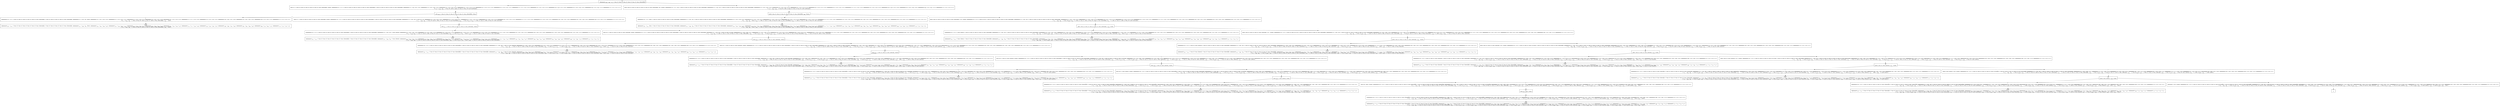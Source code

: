 digraph {
    graph [rankdir=TB
          ,bgcolor=transparent];
    node [shape=box
         ,fillcolor=white
         ,style=filled];
    0 [label=<O <BR/> minmaxo(v<SUB>102</SUB>, v<SUB>80</SUB>, v<SUB>75</SUB>, C Succ [C Succ [C Succ [C Succ [C Succ [C Succ [Zero]]]]]])>];
    1 [label=<C <BR/> leo(v<SUB>102</SUB>, C Succ [C Succ [C Succ [C Succ [C Succ [C Succ [Zero]]]]]], Trueo), minmaxo(v<SUB>107</SUB>, v<SUB>112</SUB>, C Succ [C Succ [C Succ [C Succ [C Succ [C Succ [Zero]]]]]], C Succ [C Succ [C Succ [C Succ [C Succ [Zero]]]]]), minmaxo(v<SUB>127</SUB>, v<SUB>100</SUB>, v<SUB>95</SUB>, v<SUB>102</SUB>), minmaxo(v<SUB>132</SUB>, v<SUB>105</SUB>, v<SUB>100</SUB>, v<SUB>107</SUB>), minmaxo(v<SUB>137</SUB>, v<SUB>142</SUB>, v<SUB>105</SUB>, v<SUB>112</SUB>), minmaxo(v<SUB>157</SUB>, v<SUB>125</SUB>, v<SUB>120</SUB>, v<SUB>127</SUB>), minmaxo(v<SUB>162</SUB>, v<SUB>130</SUB>, v<SUB>125</SUB>, v<SUB>132</SUB>), minmaxo(v<SUB>167</SUB>, v<SUB>135</SUB>, v<SUB>130</SUB>, v<SUB>137</SUB>), minmaxo(v<SUB>172</SUB>, v<SUB>177</SUB>, v<SUB>135</SUB>, v<SUB>142</SUB>), minmaxo(v<SUB>153</SUB>, v<SUB>155</SUB>, v<SUB>150</SUB>, v<SUB>157</SUB>), minmaxo(v<SUB>158</SUB>, v<SUB>160</SUB>, v<SUB>155</SUB>, v<SUB>162</SUB>), minmaxo(v<SUB>163</SUB>, v<SUB>165</SUB>, v<SUB>160</SUB>, v<SUB>167</SUB>), minmaxo(v<SUB>168</SUB>, v<SUB>170</SUB>, v<SUB>165</SUB>, v<SUB>172</SUB>), minmaxo(v<SUB>173</SUB>, v<SUB>175</SUB>, v<SUB>170</SUB>, v<SUB>177</SUB>) <BR/>  [ v<SUB>75</SUB> &rarr; v<SUB>102</SUB>, v<SUB>80</SUB> &rarr; C Succ [C Succ [C Succ [C Succ [C Succ [C Succ [Zero]]]]]] ] >];
    2 [label=<C <BR/> gto(C Succ [C Succ [C Succ [C Succ [C Succ [C Succ [Zero]]]]]], v<SUB>80</SUB>, Trueo), minmaxo(v<SUB>107</SUB>, v<SUB>112</SUB>, v<SUB>80</SUB>, C Succ [C Succ [C Succ [C Succ [C Succ [Zero]]]]]), minmaxo(v<SUB>127</SUB>, v<SUB>100</SUB>, v<SUB>95</SUB>, C Succ [C Succ [C Succ [C Succ [C Succ [C Succ [Zero]]]]]]), minmaxo(v<SUB>132</SUB>, v<SUB>105</SUB>, v<SUB>100</SUB>, v<SUB>107</SUB>), minmaxo(v<SUB>137</SUB>, v<SUB>142</SUB>, v<SUB>105</SUB>, v<SUB>112</SUB>), minmaxo(v<SUB>157</SUB>, v<SUB>125</SUB>, v<SUB>120</SUB>, v<SUB>127</SUB>), minmaxo(v<SUB>162</SUB>, v<SUB>130</SUB>, v<SUB>125</SUB>, v<SUB>132</SUB>), minmaxo(v<SUB>167</SUB>, v<SUB>135</SUB>, v<SUB>130</SUB>, v<SUB>137</SUB>), minmaxo(v<SUB>172</SUB>, v<SUB>177</SUB>, v<SUB>135</SUB>, v<SUB>142</SUB>), minmaxo(v<SUB>153</SUB>, v<SUB>155</SUB>, v<SUB>150</SUB>, v<SUB>157</SUB>), minmaxo(v<SUB>158</SUB>, v<SUB>160</SUB>, v<SUB>155</SUB>, v<SUB>162</SUB>), minmaxo(v<SUB>163</SUB>, v<SUB>165</SUB>, v<SUB>160</SUB>, v<SUB>167</SUB>), minmaxo(v<SUB>168</SUB>, v<SUB>170</SUB>, v<SUB>165</SUB>, v<SUB>172</SUB>), minmaxo(v<SUB>173</SUB>, v<SUB>175</SUB>, v<SUB>170</SUB>, v<SUB>177</SUB>) <BR/>  [ v<SUB>75</SUB> &rarr; v<SUB>80</SUB>, v<SUB>102</SUB> &rarr; C Succ [C Succ [C Succ [C Succ [C Succ [C Succ [Zero]]]]]] ] >];
    3 [label=<O <BR/> leo(v<SUB>102</SUB>, C Succ [C Succ [C Succ [C Succ [C Succ [C Succ [Zero]]]]]], Trueo)>];
    4 [label=<C <BR/> minmaxo(v<SUB>107</SUB>, v<SUB>112</SUB>, C Succ [C Succ [C Succ [C Succ [C Succ [C Succ [Zero]]]]]], C Succ [C Succ [C Succ [C Succ [C Succ [Zero]]]]]), minmaxo(v<SUB>127</SUB>, v<SUB>100</SUB>, v<SUB>95</SUB>, Zero), minmaxo(v<SUB>132</SUB>, v<SUB>105</SUB>, v<SUB>100</SUB>, v<SUB>107</SUB>), minmaxo(v<SUB>137</SUB>, v<SUB>142</SUB>, v<SUB>105</SUB>, v<SUB>112</SUB>), minmaxo(v<SUB>157</SUB>, v<SUB>125</SUB>, v<SUB>120</SUB>, v<SUB>127</SUB>), minmaxo(v<SUB>162</SUB>, v<SUB>130</SUB>, v<SUB>125</SUB>, v<SUB>132</SUB>), minmaxo(v<SUB>167</SUB>, v<SUB>135</SUB>, v<SUB>130</SUB>, v<SUB>137</SUB>), minmaxo(v<SUB>172</SUB>, v<SUB>177</SUB>, v<SUB>135</SUB>, v<SUB>142</SUB>), minmaxo(v<SUB>153</SUB>, v<SUB>155</SUB>, v<SUB>150</SUB>, v<SUB>157</SUB>), minmaxo(v<SUB>158</SUB>, v<SUB>160</SUB>, v<SUB>155</SUB>, v<SUB>162</SUB>), minmaxo(v<SUB>163</SUB>, v<SUB>165</SUB>, v<SUB>160</SUB>, v<SUB>167</SUB>), minmaxo(v<SUB>168</SUB>, v<SUB>170</SUB>, v<SUB>165</SUB>, v<SUB>172</SUB>), minmaxo(v<SUB>173</SUB>, v<SUB>175</SUB>, v<SUB>170</SUB>, v<SUB>177</SUB>) <BR/>  [ v<SUB>75</SUB> &rarr; v<SUB>102</SUB>, v<SUB>80</SUB> &rarr; C Succ [C Succ [C Succ [C Succ [C Succ [C Succ [Zero]]]]]], v<SUB>102</SUB> &rarr; Zero ] >];
    5 [label=<C <BR/> leo(v<SUB>217</SUB>, C Succ [C Succ [C Succ [C Succ [C Succ [Zero]]]]], Trueo), minmaxo(v<SUB>107</SUB>, v<SUB>112</SUB>, C Succ [C Succ [C Succ [C Succ [C Succ [C Succ [Zero]]]]]], C Succ [C Succ [C Succ [C Succ [C Succ [Zero]]]]]), minmaxo(v<SUB>127</SUB>, v<SUB>100</SUB>, v<SUB>95</SUB>, C Succ [v<SUB>217</SUB>]), minmaxo(v<SUB>132</SUB>, v<SUB>105</SUB>, v<SUB>100</SUB>, v<SUB>107</SUB>), minmaxo(v<SUB>137</SUB>, v<SUB>142</SUB>, v<SUB>105</SUB>, v<SUB>112</SUB>), minmaxo(v<SUB>157</SUB>, v<SUB>125</SUB>, v<SUB>120</SUB>, v<SUB>127</SUB>), minmaxo(v<SUB>162</SUB>, v<SUB>130</SUB>, v<SUB>125</SUB>, v<SUB>132</SUB>), minmaxo(v<SUB>167</SUB>, v<SUB>135</SUB>, v<SUB>130</SUB>, v<SUB>137</SUB>), minmaxo(v<SUB>172</SUB>, v<SUB>177</SUB>, v<SUB>135</SUB>, v<SUB>142</SUB>), minmaxo(v<SUB>153</SUB>, v<SUB>155</SUB>, v<SUB>150</SUB>, v<SUB>157</SUB>), minmaxo(v<SUB>158</SUB>, v<SUB>160</SUB>, v<SUB>155</SUB>, v<SUB>162</SUB>), minmaxo(v<SUB>163</SUB>, v<SUB>165</SUB>, v<SUB>160</SUB>, v<SUB>167</SUB>), minmaxo(v<SUB>168</SUB>, v<SUB>170</SUB>, v<SUB>165</SUB>, v<SUB>172</SUB>), minmaxo(v<SUB>173</SUB>, v<SUB>175</SUB>, v<SUB>170</SUB>, v<SUB>177</SUB>) <BR/>  [ v<SUB>75</SUB> &rarr; v<SUB>102</SUB>, v<SUB>80</SUB> &rarr; C Succ [C Succ [C Succ [C Succ [C Succ [C Succ [Zero]]]]]], v<SUB>102</SUB> &rarr; C Succ [v<SUB>217</SUB>], v<SUB>218</SUB> &rarr; C Succ [C Succ [C Succ [C Succ [C Succ [Zero]]]]] ] >];
    6 [label=<Leaf <BR/> minmaxo(v<SUB>107</SUB>, v<SUB>112</SUB>, C Succ [C Succ [C Succ [C Succ [C Succ [C Succ [Zero]]]]]], C Succ [C Succ [C Succ [C Succ [C Succ [Zero]]]]]), minmaxo(v<SUB>127</SUB>, v<SUB>100</SUB>, v<SUB>95</SUB>, Zero), minmaxo(v<SUB>132</SUB>, v<SUB>105</SUB>, v<SUB>100</SUB>, v<SUB>107</SUB>), minmaxo(v<SUB>137</SUB>, v<SUB>142</SUB>, v<SUB>105</SUB>, v<SUB>112</SUB>), minmaxo(v<SUB>157</SUB>, v<SUB>125</SUB>, v<SUB>120</SUB>, v<SUB>127</SUB>), minmaxo(v<SUB>162</SUB>, v<SUB>130</SUB>, v<SUB>125</SUB>, v<SUB>132</SUB>), minmaxo(v<SUB>167</SUB>, v<SUB>135</SUB>, v<SUB>130</SUB>, v<SUB>137</SUB>), minmaxo(v<SUB>172</SUB>, v<SUB>177</SUB>, v<SUB>135</SUB>, v<SUB>142</SUB>), minmaxo(v<SUB>153</SUB>, v<SUB>155</SUB>, v<SUB>150</SUB>, v<SUB>157</SUB>), minmaxo(v<SUB>158</SUB>, v<SUB>160</SUB>, v<SUB>155</SUB>, v<SUB>162</SUB>), minmaxo(v<SUB>163</SUB>, v<SUB>165</SUB>, v<SUB>160</SUB>, v<SUB>167</SUB>), minmaxo(v<SUB>168</SUB>, v<SUB>170</SUB>, v<SUB>165</SUB>, v<SUB>172</SUB>), minmaxo(v<SUB>173</SUB>, v<SUB>175</SUB>, v<SUB>170</SUB>, v<SUB>177</SUB>) <BR/>  [ v<SUB>75</SUB> &rarr; v<SUB>102</SUB>, v<SUB>80</SUB> &rarr; C Succ [C Succ [C Succ [C Succ [C Succ [C Succ [Zero]]]]]], v<SUB>102</SUB> &rarr; Zero ] >];
    7 [label=<O <BR/> leo(v<SUB>217</SUB>, C Succ [C Succ [C Succ [C Succ [C Succ [Zero]]]]], Trueo)>];
    8 [label=<C <BR/> minmaxo(v<SUB>107</SUB>, v<SUB>112</SUB>, C Succ [C Succ [C Succ [C Succ [C Succ [C Succ [Zero]]]]]], C Succ [C Succ [C Succ [C Succ [C Succ [Zero]]]]]), minmaxo(v<SUB>127</SUB>, v<SUB>100</SUB>, v<SUB>95</SUB>, C Succ [Zero]), minmaxo(v<SUB>132</SUB>, v<SUB>105</SUB>, v<SUB>100</SUB>, v<SUB>107</SUB>), minmaxo(v<SUB>137</SUB>, v<SUB>142</SUB>, v<SUB>105</SUB>, v<SUB>112</SUB>), minmaxo(v<SUB>157</SUB>, v<SUB>125</SUB>, v<SUB>120</SUB>, v<SUB>127</SUB>), minmaxo(v<SUB>162</SUB>, v<SUB>130</SUB>, v<SUB>125</SUB>, v<SUB>132</SUB>), minmaxo(v<SUB>167</SUB>, v<SUB>135</SUB>, v<SUB>130</SUB>, v<SUB>137</SUB>), minmaxo(v<SUB>172</SUB>, v<SUB>177</SUB>, v<SUB>135</SUB>, v<SUB>142</SUB>), minmaxo(v<SUB>153</SUB>, v<SUB>155</SUB>, v<SUB>150</SUB>, v<SUB>157</SUB>), minmaxo(v<SUB>158</SUB>, v<SUB>160</SUB>, v<SUB>155</SUB>, v<SUB>162</SUB>), minmaxo(v<SUB>163</SUB>, v<SUB>165</SUB>, v<SUB>160</SUB>, v<SUB>167</SUB>), minmaxo(v<SUB>168</SUB>, v<SUB>170</SUB>, v<SUB>165</SUB>, v<SUB>172</SUB>), minmaxo(v<SUB>173</SUB>, v<SUB>175</SUB>, v<SUB>170</SUB>, v<SUB>177</SUB>) <BR/>  [ v<SUB>75</SUB> &rarr; v<SUB>102</SUB>, v<SUB>80</SUB> &rarr; C Succ [C Succ [C Succ [C Succ [C Succ [C Succ [Zero]]]]]], v<SUB>102</SUB> &rarr; C Succ [v<SUB>217</SUB>], v<SUB>217</SUB> &rarr; Zero, v<SUB>218</SUB> &rarr; C Succ [C Succ [C Succ [C Succ [C Succ [Zero]]]]] ] >];
    9 [label=<C <BR/> leo(v<SUB>220</SUB>, C Succ [C Succ [C Succ [C Succ [Zero]]]], Trueo), minmaxo(v<SUB>107</SUB>, v<SUB>112</SUB>, C Succ [C Succ [C Succ [C Succ [C Succ [C Succ [Zero]]]]]], C Succ [C Succ [C Succ [C Succ [C Succ [Zero]]]]]), minmaxo(v<SUB>127</SUB>, v<SUB>100</SUB>, v<SUB>95</SUB>, C Succ [C Succ [v<SUB>220</SUB>]]), minmaxo(v<SUB>132</SUB>, v<SUB>105</SUB>, v<SUB>100</SUB>, v<SUB>107</SUB>), minmaxo(v<SUB>137</SUB>, v<SUB>142</SUB>, v<SUB>105</SUB>, v<SUB>112</SUB>), minmaxo(v<SUB>157</SUB>, v<SUB>125</SUB>, v<SUB>120</SUB>, v<SUB>127</SUB>), minmaxo(v<SUB>162</SUB>, v<SUB>130</SUB>, v<SUB>125</SUB>, v<SUB>132</SUB>), minmaxo(v<SUB>167</SUB>, v<SUB>135</SUB>, v<SUB>130</SUB>, v<SUB>137</SUB>), minmaxo(v<SUB>172</SUB>, v<SUB>177</SUB>, v<SUB>135</SUB>, v<SUB>142</SUB>), minmaxo(v<SUB>153</SUB>, v<SUB>155</SUB>, v<SUB>150</SUB>, v<SUB>157</SUB>), minmaxo(v<SUB>158</SUB>, v<SUB>160</SUB>, v<SUB>155</SUB>, v<SUB>162</SUB>), minmaxo(v<SUB>163</SUB>, v<SUB>165</SUB>, v<SUB>160</SUB>, v<SUB>167</SUB>), minmaxo(v<SUB>168</SUB>, v<SUB>170</SUB>, v<SUB>165</SUB>, v<SUB>172</SUB>), minmaxo(v<SUB>173</SUB>, v<SUB>175</SUB>, v<SUB>170</SUB>, v<SUB>177</SUB>) <BR/>  [ v<SUB>75</SUB> &rarr; v<SUB>102</SUB>, v<SUB>80</SUB> &rarr; C Succ [C Succ [C Succ [C Succ [C Succ [C Succ [Zero]]]]]], v<SUB>102</SUB> &rarr; C Succ [v<SUB>217</SUB>], v<SUB>217</SUB> &rarr; C Succ [v<SUB>220</SUB>], v<SUB>218</SUB> &rarr; C Succ [C Succ [C Succ [C Succ [C Succ [Zero]]]]], v<SUB>221</SUB> &rarr; C Succ [C Succ [C Succ [C Succ [Zero]]]] ] >];
    10 [label=<Leaf <BR/> minmaxo(v<SUB>107</SUB>, v<SUB>112</SUB>, C Succ [C Succ [C Succ [C Succ [C Succ [C Succ [Zero]]]]]], C Succ [C Succ [C Succ [C Succ [C Succ [Zero]]]]]), minmaxo(v<SUB>127</SUB>, v<SUB>100</SUB>, v<SUB>95</SUB>, C Succ [Zero]), minmaxo(v<SUB>132</SUB>, v<SUB>105</SUB>, v<SUB>100</SUB>, v<SUB>107</SUB>), minmaxo(v<SUB>137</SUB>, v<SUB>142</SUB>, v<SUB>105</SUB>, v<SUB>112</SUB>), minmaxo(v<SUB>157</SUB>, v<SUB>125</SUB>, v<SUB>120</SUB>, v<SUB>127</SUB>), minmaxo(v<SUB>162</SUB>, v<SUB>130</SUB>, v<SUB>125</SUB>, v<SUB>132</SUB>), minmaxo(v<SUB>167</SUB>, v<SUB>135</SUB>, v<SUB>130</SUB>, v<SUB>137</SUB>), minmaxo(v<SUB>172</SUB>, v<SUB>177</SUB>, v<SUB>135</SUB>, v<SUB>142</SUB>), minmaxo(v<SUB>153</SUB>, v<SUB>155</SUB>, v<SUB>150</SUB>, v<SUB>157</SUB>), minmaxo(v<SUB>158</SUB>, v<SUB>160</SUB>, v<SUB>155</SUB>, v<SUB>162</SUB>), minmaxo(v<SUB>163</SUB>, v<SUB>165</SUB>, v<SUB>160</SUB>, v<SUB>167</SUB>), minmaxo(v<SUB>168</SUB>, v<SUB>170</SUB>, v<SUB>165</SUB>, v<SUB>172</SUB>), minmaxo(v<SUB>173</SUB>, v<SUB>175</SUB>, v<SUB>170</SUB>, v<SUB>177</SUB>) <BR/>  [ v<SUB>75</SUB> &rarr; v<SUB>102</SUB>, v<SUB>80</SUB> &rarr; C Succ [C Succ [C Succ [C Succ [C Succ [C Succ [Zero]]]]]], v<SUB>102</SUB> &rarr; C Succ [v<SUB>217</SUB>], v<SUB>217</SUB> &rarr; Zero, v<SUB>218</SUB> &rarr; C Succ [C Succ [C Succ [C Succ [C Succ [Zero]]]]] ] >];
    11 [label=<O <BR/> leo(v<SUB>220</SUB>, C Succ [C Succ [C Succ [C Succ [Zero]]]], Trueo)>];
    12 [label=<C <BR/> minmaxo(v<SUB>107</SUB>, v<SUB>112</SUB>, C Succ [C Succ [C Succ [C Succ [C Succ [C Succ [Zero]]]]]], C Succ [C Succ [C Succ [C Succ [C Succ [Zero]]]]]), minmaxo(v<SUB>127</SUB>, v<SUB>100</SUB>, v<SUB>95</SUB>, C Succ [C Succ [Zero]]), minmaxo(v<SUB>132</SUB>, v<SUB>105</SUB>, v<SUB>100</SUB>, v<SUB>107</SUB>), minmaxo(v<SUB>137</SUB>, v<SUB>142</SUB>, v<SUB>105</SUB>, v<SUB>112</SUB>), minmaxo(v<SUB>157</SUB>, v<SUB>125</SUB>, v<SUB>120</SUB>, v<SUB>127</SUB>), minmaxo(v<SUB>162</SUB>, v<SUB>130</SUB>, v<SUB>125</SUB>, v<SUB>132</SUB>), minmaxo(v<SUB>167</SUB>, v<SUB>135</SUB>, v<SUB>130</SUB>, v<SUB>137</SUB>), minmaxo(v<SUB>172</SUB>, v<SUB>177</SUB>, v<SUB>135</SUB>, v<SUB>142</SUB>), minmaxo(v<SUB>153</SUB>, v<SUB>155</SUB>, v<SUB>150</SUB>, v<SUB>157</SUB>), minmaxo(v<SUB>158</SUB>, v<SUB>160</SUB>, v<SUB>155</SUB>, v<SUB>162</SUB>), minmaxo(v<SUB>163</SUB>, v<SUB>165</SUB>, v<SUB>160</SUB>, v<SUB>167</SUB>), minmaxo(v<SUB>168</SUB>, v<SUB>170</SUB>, v<SUB>165</SUB>, v<SUB>172</SUB>), minmaxo(v<SUB>173</SUB>, v<SUB>175</SUB>, v<SUB>170</SUB>, v<SUB>177</SUB>) <BR/>  [ v<SUB>75</SUB> &rarr; v<SUB>102</SUB>, v<SUB>80</SUB> &rarr; C Succ [C Succ [C Succ [C Succ [C Succ [C Succ [Zero]]]]]], v<SUB>102</SUB> &rarr; C Succ [v<SUB>217</SUB>], v<SUB>217</SUB> &rarr; C Succ [v<SUB>220</SUB>], v<SUB>218</SUB> &rarr; C Succ [C Succ [C Succ [C Succ [C Succ [Zero]]]]], v<SUB>220</SUB> &rarr; Zero, v<SUB>221</SUB> &rarr; C Succ [C Succ [C Succ [C Succ [Zero]]]] ] >];
    13 [label=<C <BR/> leo(v<SUB>223</SUB>, C Succ [C Succ [C Succ [Zero]]], Trueo), minmaxo(v<SUB>107</SUB>, v<SUB>112</SUB>, C Succ [C Succ [C Succ [C Succ [C Succ [C Succ [Zero]]]]]], C Succ [C Succ [C Succ [C Succ [C Succ [Zero]]]]]), minmaxo(v<SUB>127</SUB>, v<SUB>100</SUB>, v<SUB>95</SUB>, C Succ [C Succ [C Succ [v<SUB>223</SUB>]]]), minmaxo(v<SUB>132</SUB>, v<SUB>105</SUB>, v<SUB>100</SUB>, v<SUB>107</SUB>), minmaxo(v<SUB>137</SUB>, v<SUB>142</SUB>, v<SUB>105</SUB>, v<SUB>112</SUB>), minmaxo(v<SUB>157</SUB>, v<SUB>125</SUB>, v<SUB>120</SUB>, v<SUB>127</SUB>), minmaxo(v<SUB>162</SUB>, v<SUB>130</SUB>, v<SUB>125</SUB>, v<SUB>132</SUB>), minmaxo(v<SUB>167</SUB>, v<SUB>135</SUB>, v<SUB>130</SUB>, v<SUB>137</SUB>), minmaxo(v<SUB>172</SUB>, v<SUB>177</SUB>, v<SUB>135</SUB>, v<SUB>142</SUB>), minmaxo(v<SUB>153</SUB>, v<SUB>155</SUB>, v<SUB>150</SUB>, v<SUB>157</SUB>), minmaxo(v<SUB>158</SUB>, v<SUB>160</SUB>, v<SUB>155</SUB>, v<SUB>162</SUB>), minmaxo(v<SUB>163</SUB>, v<SUB>165</SUB>, v<SUB>160</SUB>, v<SUB>167</SUB>), minmaxo(v<SUB>168</SUB>, v<SUB>170</SUB>, v<SUB>165</SUB>, v<SUB>172</SUB>), minmaxo(v<SUB>173</SUB>, v<SUB>175</SUB>, v<SUB>170</SUB>, v<SUB>177</SUB>) <BR/>  [ v<SUB>75</SUB> &rarr; v<SUB>102</SUB>, v<SUB>80</SUB> &rarr; C Succ [C Succ [C Succ [C Succ [C Succ [C Succ [Zero]]]]]], v<SUB>102</SUB> &rarr; C Succ [v<SUB>217</SUB>], v<SUB>217</SUB> &rarr; C Succ [v<SUB>220</SUB>], v<SUB>218</SUB> &rarr; C Succ [C Succ [C Succ [C Succ [C Succ [Zero]]]]], v<SUB>220</SUB> &rarr; C Succ [v<SUB>223</SUB>], v<SUB>221</SUB> &rarr; C Succ [C Succ [C Succ [C Succ [Zero]]]], v<SUB>224</SUB> &rarr; C Succ [C Succ [C Succ [Zero]]] ] >];
    14 [label=<Leaf <BR/> minmaxo(v<SUB>107</SUB>, v<SUB>112</SUB>, C Succ [C Succ [C Succ [C Succ [C Succ [C Succ [Zero]]]]]], C Succ [C Succ [C Succ [C Succ [C Succ [Zero]]]]]), minmaxo(v<SUB>127</SUB>, v<SUB>100</SUB>, v<SUB>95</SUB>, C Succ [C Succ [Zero]]), minmaxo(v<SUB>132</SUB>, v<SUB>105</SUB>, v<SUB>100</SUB>, v<SUB>107</SUB>), minmaxo(v<SUB>137</SUB>, v<SUB>142</SUB>, v<SUB>105</SUB>, v<SUB>112</SUB>), minmaxo(v<SUB>157</SUB>, v<SUB>125</SUB>, v<SUB>120</SUB>, v<SUB>127</SUB>), minmaxo(v<SUB>162</SUB>, v<SUB>130</SUB>, v<SUB>125</SUB>, v<SUB>132</SUB>), minmaxo(v<SUB>167</SUB>, v<SUB>135</SUB>, v<SUB>130</SUB>, v<SUB>137</SUB>), minmaxo(v<SUB>172</SUB>, v<SUB>177</SUB>, v<SUB>135</SUB>, v<SUB>142</SUB>), minmaxo(v<SUB>153</SUB>, v<SUB>155</SUB>, v<SUB>150</SUB>, v<SUB>157</SUB>), minmaxo(v<SUB>158</SUB>, v<SUB>160</SUB>, v<SUB>155</SUB>, v<SUB>162</SUB>), minmaxo(v<SUB>163</SUB>, v<SUB>165</SUB>, v<SUB>160</SUB>, v<SUB>167</SUB>), minmaxo(v<SUB>168</SUB>, v<SUB>170</SUB>, v<SUB>165</SUB>, v<SUB>172</SUB>), minmaxo(v<SUB>173</SUB>, v<SUB>175</SUB>, v<SUB>170</SUB>, v<SUB>177</SUB>) <BR/>  [ v<SUB>75</SUB> &rarr; v<SUB>102</SUB>, v<SUB>80</SUB> &rarr; C Succ [C Succ [C Succ [C Succ [C Succ [C Succ [Zero]]]]]], v<SUB>102</SUB> &rarr; C Succ [v<SUB>217</SUB>], v<SUB>217</SUB> &rarr; C Succ [v<SUB>220</SUB>], v<SUB>218</SUB> &rarr; C Succ [C Succ [C Succ [C Succ [C Succ [Zero]]]]], v<SUB>220</SUB> &rarr; Zero, v<SUB>221</SUB> &rarr; C Succ [C Succ [C Succ [C Succ [Zero]]]] ] >];
    15 [label=<O <BR/> leo(v<SUB>223</SUB>, C Succ [C Succ [C Succ [Zero]]], Trueo)>];
    16 [label=<C <BR/> minmaxo(v<SUB>107</SUB>, v<SUB>112</SUB>, C Succ [C Succ [C Succ [C Succ [C Succ [C Succ [Zero]]]]]], C Succ [C Succ [C Succ [C Succ [C Succ [Zero]]]]]), minmaxo(v<SUB>127</SUB>, v<SUB>100</SUB>, v<SUB>95</SUB>, C Succ [C Succ [C Succ [Zero]]]), minmaxo(v<SUB>132</SUB>, v<SUB>105</SUB>, v<SUB>100</SUB>, v<SUB>107</SUB>), minmaxo(v<SUB>137</SUB>, v<SUB>142</SUB>, v<SUB>105</SUB>, v<SUB>112</SUB>), minmaxo(v<SUB>157</SUB>, v<SUB>125</SUB>, v<SUB>120</SUB>, v<SUB>127</SUB>), minmaxo(v<SUB>162</SUB>, v<SUB>130</SUB>, v<SUB>125</SUB>, v<SUB>132</SUB>), minmaxo(v<SUB>167</SUB>, v<SUB>135</SUB>, v<SUB>130</SUB>, v<SUB>137</SUB>), minmaxo(v<SUB>172</SUB>, v<SUB>177</SUB>, v<SUB>135</SUB>, v<SUB>142</SUB>), minmaxo(v<SUB>153</SUB>, v<SUB>155</SUB>, v<SUB>150</SUB>, v<SUB>157</SUB>), minmaxo(v<SUB>158</SUB>, v<SUB>160</SUB>, v<SUB>155</SUB>, v<SUB>162</SUB>), minmaxo(v<SUB>163</SUB>, v<SUB>165</SUB>, v<SUB>160</SUB>, v<SUB>167</SUB>), minmaxo(v<SUB>168</SUB>, v<SUB>170</SUB>, v<SUB>165</SUB>, v<SUB>172</SUB>), minmaxo(v<SUB>173</SUB>, v<SUB>175</SUB>, v<SUB>170</SUB>, v<SUB>177</SUB>) <BR/>  [ v<SUB>75</SUB> &rarr; v<SUB>102</SUB>, v<SUB>80</SUB> &rarr; C Succ [C Succ [C Succ [C Succ [C Succ [C Succ [Zero]]]]]], v<SUB>102</SUB> &rarr; C Succ [v<SUB>217</SUB>], v<SUB>217</SUB> &rarr; C Succ [v<SUB>220</SUB>], v<SUB>218</SUB> &rarr; C Succ [C Succ [C Succ [C Succ [C Succ [Zero]]]]], v<SUB>220</SUB> &rarr; C Succ [v<SUB>223</SUB>], v<SUB>221</SUB> &rarr; C Succ [C Succ [C Succ [C Succ [Zero]]]], v<SUB>223</SUB> &rarr; Zero, v<SUB>224</SUB> &rarr; C Succ [C Succ [C Succ [Zero]]] ] >];
    17 [label=<C <BR/> leo(v<SUB>226</SUB>, C Succ [C Succ [Zero]], Trueo), minmaxo(v<SUB>107</SUB>, v<SUB>112</SUB>, C Succ [C Succ [C Succ [C Succ [C Succ [C Succ [Zero]]]]]], C Succ [C Succ [C Succ [C Succ [C Succ [Zero]]]]]), minmaxo(v<SUB>127</SUB>, v<SUB>100</SUB>, v<SUB>95</SUB>, C Succ [C Succ [C Succ [C Succ [v<SUB>226</SUB>]]]]), minmaxo(v<SUB>132</SUB>, v<SUB>105</SUB>, v<SUB>100</SUB>, v<SUB>107</SUB>), minmaxo(v<SUB>137</SUB>, v<SUB>142</SUB>, v<SUB>105</SUB>, v<SUB>112</SUB>), minmaxo(v<SUB>157</SUB>, v<SUB>125</SUB>, v<SUB>120</SUB>, v<SUB>127</SUB>), minmaxo(v<SUB>162</SUB>, v<SUB>130</SUB>, v<SUB>125</SUB>, v<SUB>132</SUB>), minmaxo(v<SUB>167</SUB>, v<SUB>135</SUB>, v<SUB>130</SUB>, v<SUB>137</SUB>), minmaxo(v<SUB>172</SUB>, v<SUB>177</SUB>, v<SUB>135</SUB>, v<SUB>142</SUB>), minmaxo(v<SUB>153</SUB>, v<SUB>155</SUB>, v<SUB>150</SUB>, v<SUB>157</SUB>), minmaxo(v<SUB>158</SUB>, v<SUB>160</SUB>, v<SUB>155</SUB>, v<SUB>162</SUB>), minmaxo(v<SUB>163</SUB>, v<SUB>165</SUB>, v<SUB>160</SUB>, v<SUB>167</SUB>), minmaxo(v<SUB>168</SUB>, v<SUB>170</SUB>, v<SUB>165</SUB>, v<SUB>172</SUB>), minmaxo(v<SUB>173</SUB>, v<SUB>175</SUB>, v<SUB>170</SUB>, v<SUB>177</SUB>) <BR/>  [ v<SUB>75</SUB> &rarr; v<SUB>102</SUB>, v<SUB>80</SUB> &rarr; C Succ [C Succ [C Succ [C Succ [C Succ [C Succ [Zero]]]]]], v<SUB>102</SUB> &rarr; C Succ [v<SUB>217</SUB>], v<SUB>217</SUB> &rarr; C Succ [v<SUB>220</SUB>], v<SUB>218</SUB> &rarr; C Succ [C Succ [C Succ [C Succ [C Succ [Zero]]]]], v<SUB>220</SUB> &rarr; C Succ [v<SUB>223</SUB>], v<SUB>221</SUB> &rarr; C Succ [C Succ [C Succ [C Succ [Zero]]]], v<SUB>223</SUB> &rarr; C Succ [v<SUB>226</SUB>], v<SUB>224</SUB> &rarr; C Succ [C Succ [C Succ [Zero]]], v<SUB>227</SUB> &rarr; C Succ [C Succ [Zero]] ] >];
    18 [label=<Leaf <BR/> minmaxo(v<SUB>107</SUB>, v<SUB>112</SUB>, C Succ [C Succ [C Succ [C Succ [C Succ [C Succ [Zero]]]]]], C Succ [C Succ [C Succ [C Succ [C Succ [Zero]]]]]), minmaxo(v<SUB>127</SUB>, v<SUB>100</SUB>, v<SUB>95</SUB>, C Succ [C Succ [C Succ [Zero]]]), minmaxo(v<SUB>132</SUB>, v<SUB>105</SUB>, v<SUB>100</SUB>, v<SUB>107</SUB>), minmaxo(v<SUB>137</SUB>, v<SUB>142</SUB>, v<SUB>105</SUB>, v<SUB>112</SUB>), minmaxo(v<SUB>157</SUB>, v<SUB>125</SUB>, v<SUB>120</SUB>, v<SUB>127</SUB>), minmaxo(v<SUB>162</SUB>, v<SUB>130</SUB>, v<SUB>125</SUB>, v<SUB>132</SUB>), minmaxo(v<SUB>167</SUB>, v<SUB>135</SUB>, v<SUB>130</SUB>, v<SUB>137</SUB>), minmaxo(v<SUB>172</SUB>, v<SUB>177</SUB>, v<SUB>135</SUB>, v<SUB>142</SUB>), minmaxo(v<SUB>153</SUB>, v<SUB>155</SUB>, v<SUB>150</SUB>, v<SUB>157</SUB>), minmaxo(v<SUB>158</SUB>, v<SUB>160</SUB>, v<SUB>155</SUB>, v<SUB>162</SUB>), minmaxo(v<SUB>163</SUB>, v<SUB>165</SUB>, v<SUB>160</SUB>, v<SUB>167</SUB>), minmaxo(v<SUB>168</SUB>, v<SUB>170</SUB>, v<SUB>165</SUB>, v<SUB>172</SUB>), minmaxo(v<SUB>173</SUB>, v<SUB>175</SUB>, v<SUB>170</SUB>, v<SUB>177</SUB>) <BR/>  [ v<SUB>75</SUB> &rarr; v<SUB>102</SUB>, v<SUB>80</SUB> &rarr; C Succ [C Succ [C Succ [C Succ [C Succ [C Succ [Zero]]]]]], v<SUB>102</SUB> &rarr; C Succ [v<SUB>217</SUB>], v<SUB>217</SUB> &rarr; C Succ [v<SUB>220</SUB>], v<SUB>218</SUB> &rarr; C Succ [C Succ [C Succ [C Succ [C Succ [Zero]]]]], v<SUB>220</SUB> &rarr; C Succ [v<SUB>223</SUB>], v<SUB>221</SUB> &rarr; C Succ [C Succ [C Succ [C Succ [Zero]]]], v<SUB>223</SUB> &rarr; Zero, v<SUB>224</SUB> &rarr; C Succ [C Succ [C Succ [Zero]]] ] >];
    19 [label=<O <BR/> leo(v<SUB>226</SUB>, C Succ [C Succ [Zero]], Trueo)>];
    20 [label=<C <BR/> minmaxo(v<SUB>107</SUB>, v<SUB>112</SUB>, C Succ [C Succ [C Succ [C Succ [C Succ [C Succ [Zero]]]]]], C Succ [C Succ [C Succ [C Succ [C Succ [Zero]]]]]), minmaxo(v<SUB>127</SUB>, v<SUB>100</SUB>, v<SUB>95</SUB>, C Succ [C Succ [C Succ [C Succ [Zero]]]]), minmaxo(v<SUB>132</SUB>, v<SUB>105</SUB>, v<SUB>100</SUB>, v<SUB>107</SUB>), minmaxo(v<SUB>137</SUB>, v<SUB>142</SUB>, v<SUB>105</SUB>, v<SUB>112</SUB>), minmaxo(v<SUB>157</SUB>, v<SUB>125</SUB>, v<SUB>120</SUB>, v<SUB>127</SUB>), minmaxo(v<SUB>162</SUB>, v<SUB>130</SUB>, v<SUB>125</SUB>, v<SUB>132</SUB>), minmaxo(v<SUB>167</SUB>, v<SUB>135</SUB>, v<SUB>130</SUB>, v<SUB>137</SUB>), minmaxo(v<SUB>172</SUB>, v<SUB>177</SUB>, v<SUB>135</SUB>, v<SUB>142</SUB>), minmaxo(v<SUB>153</SUB>, v<SUB>155</SUB>, v<SUB>150</SUB>, v<SUB>157</SUB>), minmaxo(v<SUB>158</SUB>, v<SUB>160</SUB>, v<SUB>155</SUB>, v<SUB>162</SUB>), minmaxo(v<SUB>163</SUB>, v<SUB>165</SUB>, v<SUB>160</SUB>, v<SUB>167</SUB>), minmaxo(v<SUB>168</SUB>, v<SUB>170</SUB>, v<SUB>165</SUB>, v<SUB>172</SUB>), minmaxo(v<SUB>173</SUB>, v<SUB>175</SUB>, v<SUB>170</SUB>, v<SUB>177</SUB>) <BR/>  [ v<SUB>75</SUB> &rarr; v<SUB>102</SUB>, v<SUB>80</SUB> &rarr; C Succ [C Succ [C Succ [C Succ [C Succ [C Succ [Zero]]]]]], v<SUB>102</SUB> &rarr; C Succ [v<SUB>217</SUB>], v<SUB>217</SUB> &rarr; C Succ [v<SUB>220</SUB>], v<SUB>218</SUB> &rarr; C Succ [C Succ [C Succ [C Succ [C Succ [Zero]]]]], v<SUB>220</SUB> &rarr; C Succ [v<SUB>223</SUB>], v<SUB>221</SUB> &rarr; C Succ [C Succ [C Succ [C Succ [Zero]]]], v<SUB>223</SUB> &rarr; C Succ [v<SUB>226</SUB>], v<SUB>224</SUB> &rarr; C Succ [C Succ [C Succ [Zero]]], v<SUB>226</SUB> &rarr; Zero, v<SUB>227</SUB> &rarr; C Succ [C Succ [Zero]] ] >];
    21 [label=<C <BR/> leo(v<SUB>229</SUB>, C Succ [Zero], Trueo), minmaxo(v<SUB>107</SUB>, v<SUB>112</SUB>, C Succ [C Succ [C Succ [C Succ [C Succ [C Succ [Zero]]]]]], C Succ [C Succ [C Succ [C Succ [C Succ [Zero]]]]]), minmaxo(v<SUB>127</SUB>, v<SUB>100</SUB>, v<SUB>95</SUB>, C Succ [C Succ [C Succ [C Succ [C Succ [v<SUB>229</SUB>]]]]]), minmaxo(v<SUB>132</SUB>, v<SUB>105</SUB>, v<SUB>100</SUB>, v<SUB>107</SUB>), minmaxo(v<SUB>137</SUB>, v<SUB>142</SUB>, v<SUB>105</SUB>, v<SUB>112</SUB>), minmaxo(v<SUB>157</SUB>, v<SUB>125</SUB>, v<SUB>120</SUB>, v<SUB>127</SUB>), minmaxo(v<SUB>162</SUB>, v<SUB>130</SUB>, v<SUB>125</SUB>, v<SUB>132</SUB>), minmaxo(v<SUB>167</SUB>, v<SUB>135</SUB>, v<SUB>130</SUB>, v<SUB>137</SUB>), minmaxo(v<SUB>172</SUB>, v<SUB>177</SUB>, v<SUB>135</SUB>, v<SUB>142</SUB>), minmaxo(v<SUB>153</SUB>, v<SUB>155</SUB>, v<SUB>150</SUB>, v<SUB>157</SUB>), minmaxo(v<SUB>158</SUB>, v<SUB>160</SUB>, v<SUB>155</SUB>, v<SUB>162</SUB>), minmaxo(v<SUB>163</SUB>, v<SUB>165</SUB>, v<SUB>160</SUB>, v<SUB>167</SUB>), minmaxo(v<SUB>168</SUB>, v<SUB>170</SUB>, v<SUB>165</SUB>, v<SUB>172</SUB>), minmaxo(v<SUB>173</SUB>, v<SUB>175</SUB>, v<SUB>170</SUB>, v<SUB>177</SUB>) <BR/>  [ v<SUB>75</SUB> &rarr; v<SUB>102</SUB>, v<SUB>80</SUB> &rarr; C Succ [C Succ [C Succ [C Succ [C Succ [C Succ [Zero]]]]]], v<SUB>102</SUB> &rarr; C Succ [v<SUB>217</SUB>], v<SUB>217</SUB> &rarr; C Succ [v<SUB>220</SUB>], v<SUB>218</SUB> &rarr; C Succ [C Succ [C Succ [C Succ [C Succ [Zero]]]]], v<SUB>220</SUB> &rarr; C Succ [v<SUB>223</SUB>], v<SUB>221</SUB> &rarr; C Succ [C Succ [C Succ [C Succ [Zero]]]], v<SUB>223</SUB> &rarr; C Succ [v<SUB>226</SUB>], v<SUB>224</SUB> &rarr; C Succ [C Succ [C Succ [Zero]]], v<SUB>226</SUB> &rarr; C Succ [v<SUB>229</SUB>], v<SUB>227</SUB> &rarr; C Succ [C Succ [Zero]], v<SUB>230</SUB> &rarr; C Succ [Zero] ] >];
    22 [label=<Leaf <BR/> minmaxo(v<SUB>107</SUB>, v<SUB>112</SUB>, C Succ [C Succ [C Succ [C Succ [C Succ [C Succ [Zero]]]]]], C Succ [C Succ [C Succ [C Succ [C Succ [Zero]]]]]), minmaxo(v<SUB>127</SUB>, v<SUB>100</SUB>, v<SUB>95</SUB>, C Succ [C Succ [C Succ [C Succ [Zero]]]]), minmaxo(v<SUB>132</SUB>, v<SUB>105</SUB>, v<SUB>100</SUB>, v<SUB>107</SUB>), minmaxo(v<SUB>137</SUB>, v<SUB>142</SUB>, v<SUB>105</SUB>, v<SUB>112</SUB>), minmaxo(v<SUB>157</SUB>, v<SUB>125</SUB>, v<SUB>120</SUB>, v<SUB>127</SUB>), minmaxo(v<SUB>162</SUB>, v<SUB>130</SUB>, v<SUB>125</SUB>, v<SUB>132</SUB>), minmaxo(v<SUB>167</SUB>, v<SUB>135</SUB>, v<SUB>130</SUB>, v<SUB>137</SUB>), minmaxo(v<SUB>172</SUB>, v<SUB>177</SUB>, v<SUB>135</SUB>, v<SUB>142</SUB>), minmaxo(v<SUB>153</SUB>, v<SUB>155</SUB>, v<SUB>150</SUB>, v<SUB>157</SUB>), minmaxo(v<SUB>158</SUB>, v<SUB>160</SUB>, v<SUB>155</SUB>, v<SUB>162</SUB>), minmaxo(v<SUB>163</SUB>, v<SUB>165</SUB>, v<SUB>160</SUB>, v<SUB>167</SUB>), minmaxo(v<SUB>168</SUB>, v<SUB>170</SUB>, v<SUB>165</SUB>, v<SUB>172</SUB>), minmaxo(v<SUB>173</SUB>, v<SUB>175</SUB>, v<SUB>170</SUB>, v<SUB>177</SUB>) <BR/>  [ v<SUB>75</SUB> &rarr; v<SUB>102</SUB>, v<SUB>80</SUB> &rarr; C Succ [C Succ [C Succ [C Succ [C Succ [C Succ [Zero]]]]]], v<SUB>102</SUB> &rarr; C Succ [v<SUB>217</SUB>], v<SUB>217</SUB> &rarr; C Succ [v<SUB>220</SUB>], v<SUB>218</SUB> &rarr; C Succ [C Succ [C Succ [C Succ [C Succ [Zero]]]]], v<SUB>220</SUB> &rarr; C Succ [v<SUB>223</SUB>], v<SUB>221</SUB> &rarr; C Succ [C Succ [C Succ [C Succ [Zero]]]], v<SUB>223</SUB> &rarr; C Succ [v<SUB>226</SUB>], v<SUB>224</SUB> &rarr; C Succ [C Succ [C Succ [Zero]]], v<SUB>226</SUB> &rarr; Zero, v<SUB>227</SUB> &rarr; C Succ [C Succ [Zero]] ] >];
    23 [label=<O <BR/> leo(v<SUB>229</SUB>, C Succ [Zero], Trueo)>];
    24 [label=<C <BR/> minmaxo(v<SUB>107</SUB>, v<SUB>112</SUB>, C Succ [C Succ [C Succ [C Succ [C Succ [C Succ [Zero]]]]]], C Succ [C Succ [C Succ [C Succ [C Succ [Zero]]]]]), minmaxo(v<SUB>127</SUB>, v<SUB>100</SUB>, v<SUB>95</SUB>, C Succ [C Succ [C Succ [C Succ [C Succ [Zero]]]]]), minmaxo(v<SUB>132</SUB>, v<SUB>105</SUB>, v<SUB>100</SUB>, v<SUB>107</SUB>), minmaxo(v<SUB>137</SUB>, v<SUB>142</SUB>, v<SUB>105</SUB>, v<SUB>112</SUB>), minmaxo(v<SUB>157</SUB>, v<SUB>125</SUB>, v<SUB>120</SUB>, v<SUB>127</SUB>), minmaxo(v<SUB>162</SUB>, v<SUB>130</SUB>, v<SUB>125</SUB>, v<SUB>132</SUB>), minmaxo(v<SUB>167</SUB>, v<SUB>135</SUB>, v<SUB>130</SUB>, v<SUB>137</SUB>), minmaxo(v<SUB>172</SUB>, v<SUB>177</SUB>, v<SUB>135</SUB>, v<SUB>142</SUB>), minmaxo(v<SUB>153</SUB>, v<SUB>155</SUB>, v<SUB>150</SUB>, v<SUB>157</SUB>), minmaxo(v<SUB>158</SUB>, v<SUB>160</SUB>, v<SUB>155</SUB>, v<SUB>162</SUB>), minmaxo(v<SUB>163</SUB>, v<SUB>165</SUB>, v<SUB>160</SUB>, v<SUB>167</SUB>), minmaxo(v<SUB>168</SUB>, v<SUB>170</SUB>, v<SUB>165</SUB>, v<SUB>172</SUB>), minmaxo(v<SUB>173</SUB>, v<SUB>175</SUB>, v<SUB>170</SUB>, v<SUB>177</SUB>) <BR/>  [ v<SUB>75</SUB> &rarr; v<SUB>102</SUB>, v<SUB>80</SUB> &rarr; C Succ [C Succ [C Succ [C Succ [C Succ [C Succ [Zero]]]]]], v<SUB>102</SUB> &rarr; C Succ [v<SUB>217</SUB>], v<SUB>217</SUB> &rarr; C Succ [v<SUB>220</SUB>], v<SUB>218</SUB> &rarr; C Succ [C Succ [C Succ [C Succ [C Succ [Zero]]]]], v<SUB>220</SUB> &rarr; C Succ [v<SUB>223</SUB>], v<SUB>221</SUB> &rarr; C Succ [C Succ [C Succ [C Succ [Zero]]]], v<SUB>223</SUB> &rarr; C Succ [v<SUB>226</SUB>], v<SUB>224</SUB> &rarr; C Succ [C Succ [C Succ [Zero]]], v<SUB>226</SUB> &rarr; C Succ [v<SUB>229</SUB>], v<SUB>227</SUB> &rarr; C Succ [C Succ [Zero]], v<SUB>229</SUB> &rarr; Zero, v<SUB>230</SUB> &rarr; C Succ [Zero] ] >];
    25 [label=<C <BR/> leo(v<SUB>232</SUB>, Zero, Trueo), minmaxo(v<SUB>107</SUB>, v<SUB>112</SUB>, C Succ [C Succ [C Succ [C Succ [C Succ [C Succ [Zero]]]]]], C Succ [C Succ [C Succ [C Succ [C Succ [Zero]]]]]), minmaxo(v<SUB>127</SUB>, v<SUB>100</SUB>, v<SUB>95</SUB>, C Succ [C Succ [C Succ [C Succ [C Succ [C Succ [v<SUB>232</SUB>]]]]]]), minmaxo(v<SUB>132</SUB>, v<SUB>105</SUB>, v<SUB>100</SUB>, v<SUB>107</SUB>), minmaxo(v<SUB>137</SUB>, v<SUB>142</SUB>, v<SUB>105</SUB>, v<SUB>112</SUB>), minmaxo(v<SUB>157</SUB>, v<SUB>125</SUB>, v<SUB>120</SUB>, v<SUB>127</SUB>), minmaxo(v<SUB>162</SUB>, v<SUB>130</SUB>, v<SUB>125</SUB>, v<SUB>132</SUB>), minmaxo(v<SUB>167</SUB>, v<SUB>135</SUB>, v<SUB>130</SUB>, v<SUB>137</SUB>), minmaxo(v<SUB>172</SUB>, v<SUB>177</SUB>, v<SUB>135</SUB>, v<SUB>142</SUB>), minmaxo(v<SUB>153</SUB>, v<SUB>155</SUB>, v<SUB>150</SUB>, v<SUB>157</SUB>), minmaxo(v<SUB>158</SUB>, v<SUB>160</SUB>, v<SUB>155</SUB>, v<SUB>162</SUB>), minmaxo(v<SUB>163</SUB>, v<SUB>165</SUB>, v<SUB>160</SUB>, v<SUB>167</SUB>), minmaxo(v<SUB>168</SUB>, v<SUB>170</SUB>, v<SUB>165</SUB>, v<SUB>172</SUB>), minmaxo(v<SUB>173</SUB>, v<SUB>175</SUB>, v<SUB>170</SUB>, v<SUB>177</SUB>) <BR/>  [ v<SUB>75</SUB> &rarr; v<SUB>102</SUB>, v<SUB>80</SUB> &rarr; C Succ [C Succ [C Succ [C Succ [C Succ [C Succ [Zero]]]]]], v<SUB>102</SUB> &rarr; C Succ [v<SUB>217</SUB>], v<SUB>217</SUB> &rarr; C Succ [v<SUB>220</SUB>], v<SUB>218</SUB> &rarr; C Succ [C Succ [C Succ [C Succ [C Succ [Zero]]]]], v<SUB>220</SUB> &rarr; C Succ [v<SUB>223</SUB>], v<SUB>221</SUB> &rarr; C Succ [C Succ [C Succ [C Succ [Zero]]]], v<SUB>223</SUB> &rarr; C Succ [v<SUB>226</SUB>], v<SUB>224</SUB> &rarr; C Succ [C Succ [C Succ [Zero]]], v<SUB>226</SUB> &rarr; C Succ [v<SUB>229</SUB>], v<SUB>227</SUB> &rarr; C Succ [C Succ [Zero]], v<SUB>229</SUB> &rarr; C Succ [v<SUB>232</SUB>], v<SUB>230</SUB> &rarr; C Succ [Zero], v<SUB>233</SUB> &rarr; Zero ] >];
    26 [label=<Leaf <BR/> minmaxo(v<SUB>107</SUB>, v<SUB>112</SUB>, C Succ [C Succ [C Succ [C Succ [C Succ [C Succ [Zero]]]]]], C Succ [C Succ [C Succ [C Succ [C Succ [Zero]]]]]), minmaxo(v<SUB>127</SUB>, v<SUB>100</SUB>, v<SUB>95</SUB>, C Succ [C Succ [C Succ [C Succ [C Succ [Zero]]]]]), minmaxo(v<SUB>132</SUB>, v<SUB>105</SUB>, v<SUB>100</SUB>, v<SUB>107</SUB>), minmaxo(v<SUB>137</SUB>, v<SUB>142</SUB>, v<SUB>105</SUB>, v<SUB>112</SUB>), minmaxo(v<SUB>157</SUB>, v<SUB>125</SUB>, v<SUB>120</SUB>, v<SUB>127</SUB>), minmaxo(v<SUB>162</SUB>, v<SUB>130</SUB>, v<SUB>125</SUB>, v<SUB>132</SUB>), minmaxo(v<SUB>167</SUB>, v<SUB>135</SUB>, v<SUB>130</SUB>, v<SUB>137</SUB>), minmaxo(v<SUB>172</SUB>, v<SUB>177</SUB>, v<SUB>135</SUB>, v<SUB>142</SUB>), minmaxo(v<SUB>153</SUB>, v<SUB>155</SUB>, v<SUB>150</SUB>, v<SUB>157</SUB>), minmaxo(v<SUB>158</SUB>, v<SUB>160</SUB>, v<SUB>155</SUB>, v<SUB>162</SUB>), minmaxo(v<SUB>163</SUB>, v<SUB>165</SUB>, v<SUB>160</SUB>, v<SUB>167</SUB>), minmaxo(v<SUB>168</SUB>, v<SUB>170</SUB>, v<SUB>165</SUB>, v<SUB>172</SUB>), minmaxo(v<SUB>173</SUB>, v<SUB>175</SUB>, v<SUB>170</SUB>, v<SUB>177</SUB>) <BR/>  [ v<SUB>75</SUB> &rarr; v<SUB>102</SUB>, v<SUB>80</SUB> &rarr; C Succ [C Succ [C Succ [C Succ [C Succ [C Succ [Zero]]]]]], v<SUB>102</SUB> &rarr; C Succ [v<SUB>217</SUB>], v<SUB>217</SUB> &rarr; C Succ [v<SUB>220</SUB>], v<SUB>218</SUB> &rarr; C Succ [C Succ [C Succ [C Succ [C Succ [Zero]]]]], v<SUB>220</SUB> &rarr; C Succ [v<SUB>223</SUB>], v<SUB>221</SUB> &rarr; C Succ [C Succ [C Succ [C Succ [Zero]]]], v<SUB>223</SUB> &rarr; C Succ [v<SUB>226</SUB>], v<SUB>224</SUB> &rarr; C Succ [C Succ [C Succ [Zero]]], v<SUB>226</SUB> &rarr; C Succ [v<SUB>229</SUB>], v<SUB>227</SUB> &rarr; C Succ [C Succ [Zero]], v<SUB>229</SUB> &rarr; Zero, v<SUB>230</SUB> &rarr; C Succ [Zero] ] >];
    27 [label=<O <BR/> leo(v<SUB>232</SUB>, Zero, Trueo)>];
    28 [label=<C <BR/> minmaxo(v<SUB>107</SUB>, v<SUB>112</SUB>, C Succ [C Succ [C Succ [C Succ [C Succ [C Succ [Zero]]]]]], C Succ [C Succ [C Succ [C Succ [C Succ [Zero]]]]]), minmaxo(v<SUB>127</SUB>, v<SUB>100</SUB>, v<SUB>95</SUB>, C Succ [C Succ [C Succ [C Succ [C Succ [C Succ [Zero]]]]]]), minmaxo(v<SUB>132</SUB>, v<SUB>105</SUB>, v<SUB>100</SUB>, v<SUB>107</SUB>), minmaxo(v<SUB>137</SUB>, v<SUB>142</SUB>, v<SUB>105</SUB>, v<SUB>112</SUB>), minmaxo(v<SUB>157</SUB>, v<SUB>125</SUB>, v<SUB>120</SUB>, v<SUB>127</SUB>), minmaxo(v<SUB>162</SUB>, v<SUB>130</SUB>, v<SUB>125</SUB>, v<SUB>132</SUB>), minmaxo(v<SUB>167</SUB>, v<SUB>135</SUB>, v<SUB>130</SUB>, v<SUB>137</SUB>), minmaxo(v<SUB>172</SUB>, v<SUB>177</SUB>, v<SUB>135</SUB>, v<SUB>142</SUB>), minmaxo(v<SUB>153</SUB>, v<SUB>155</SUB>, v<SUB>150</SUB>, v<SUB>157</SUB>), minmaxo(v<SUB>158</SUB>, v<SUB>160</SUB>, v<SUB>155</SUB>, v<SUB>162</SUB>), minmaxo(v<SUB>163</SUB>, v<SUB>165</SUB>, v<SUB>160</SUB>, v<SUB>167</SUB>), minmaxo(v<SUB>168</SUB>, v<SUB>170</SUB>, v<SUB>165</SUB>, v<SUB>172</SUB>), minmaxo(v<SUB>173</SUB>, v<SUB>175</SUB>, v<SUB>170</SUB>, v<SUB>177</SUB>) <BR/>  [ v<SUB>75</SUB> &rarr; v<SUB>102</SUB>, v<SUB>80</SUB> &rarr; C Succ [C Succ [C Succ [C Succ [C Succ [C Succ [Zero]]]]]], v<SUB>102</SUB> &rarr; C Succ [v<SUB>217</SUB>], v<SUB>217</SUB> &rarr; C Succ [v<SUB>220</SUB>], v<SUB>218</SUB> &rarr; C Succ [C Succ [C Succ [C Succ [C Succ [Zero]]]]], v<SUB>220</SUB> &rarr; C Succ [v<SUB>223</SUB>], v<SUB>221</SUB> &rarr; C Succ [C Succ [C Succ [C Succ [Zero]]]], v<SUB>223</SUB> &rarr; C Succ [v<SUB>226</SUB>], v<SUB>224</SUB> &rarr; C Succ [C Succ [C Succ [Zero]]], v<SUB>226</SUB> &rarr; C Succ [v<SUB>229</SUB>], v<SUB>227</SUB> &rarr; C Succ [C Succ [Zero]], v<SUB>229</SUB> &rarr; C Succ [v<SUB>232</SUB>], v<SUB>230</SUB> &rarr; C Succ [Zero], v<SUB>232</SUB> &rarr; Zero, v<SUB>233</SUB> &rarr; Zero ] >];
    29 [label=<Leaf <BR/> minmaxo(v<SUB>107</SUB>, v<SUB>112</SUB>, C Succ [C Succ [C Succ [C Succ [C Succ [C Succ [Zero]]]]]], C Succ [C Succ [C Succ [C Succ [C Succ [Zero]]]]]), minmaxo(v<SUB>127</SUB>, v<SUB>100</SUB>, v<SUB>95</SUB>, C Succ [C Succ [C Succ [C Succ [C Succ [C Succ [Zero]]]]]]), minmaxo(v<SUB>132</SUB>, v<SUB>105</SUB>, v<SUB>100</SUB>, v<SUB>107</SUB>), minmaxo(v<SUB>137</SUB>, v<SUB>142</SUB>, v<SUB>105</SUB>, v<SUB>112</SUB>), minmaxo(v<SUB>157</SUB>, v<SUB>125</SUB>, v<SUB>120</SUB>, v<SUB>127</SUB>), minmaxo(v<SUB>162</SUB>, v<SUB>130</SUB>, v<SUB>125</SUB>, v<SUB>132</SUB>), minmaxo(v<SUB>167</SUB>, v<SUB>135</SUB>, v<SUB>130</SUB>, v<SUB>137</SUB>), minmaxo(v<SUB>172</SUB>, v<SUB>177</SUB>, v<SUB>135</SUB>, v<SUB>142</SUB>), minmaxo(v<SUB>153</SUB>, v<SUB>155</SUB>, v<SUB>150</SUB>, v<SUB>157</SUB>), minmaxo(v<SUB>158</SUB>, v<SUB>160</SUB>, v<SUB>155</SUB>, v<SUB>162</SUB>), minmaxo(v<SUB>163</SUB>, v<SUB>165</SUB>, v<SUB>160</SUB>, v<SUB>167</SUB>), minmaxo(v<SUB>168</SUB>, v<SUB>170</SUB>, v<SUB>165</SUB>, v<SUB>172</SUB>), minmaxo(v<SUB>173</SUB>, v<SUB>175</SUB>, v<SUB>170</SUB>, v<SUB>177</SUB>) <BR/>  [ v<SUB>75</SUB> &rarr; v<SUB>102</SUB>, v<SUB>80</SUB> &rarr; C Succ [C Succ [C Succ [C Succ [C Succ [C Succ [Zero]]]]]], v<SUB>102</SUB> &rarr; C Succ [v<SUB>217</SUB>], v<SUB>217</SUB> &rarr; C Succ [v<SUB>220</SUB>], v<SUB>218</SUB> &rarr; C Succ [C Succ [C Succ [C Succ [C Succ [Zero]]]]], v<SUB>220</SUB> &rarr; C Succ [v<SUB>223</SUB>], v<SUB>221</SUB> &rarr; C Succ [C Succ [C Succ [C Succ [Zero]]]], v<SUB>223</SUB> &rarr; C Succ [v<SUB>226</SUB>], v<SUB>224</SUB> &rarr; C Succ [C Succ [C Succ [Zero]]], v<SUB>226</SUB> &rarr; C Succ [v<SUB>229</SUB>], v<SUB>227</SUB> &rarr; C Succ [C Succ [Zero]], v<SUB>229</SUB> &rarr; C Succ [v<SUB>232</SUB>], v<SUB>230</SUB> &rarr; C Succ [Zero], v<SUB>232</SUB> &rarr; Zero, v<SUB>233</SUB> &rarr; Zero ] >];
    30 [label=<O <BR/> gto(C Succ [C Succ [C Succ [C Succ [C Succ [C Succ [Zero]]]]]], v<SUB>80</SUB>, Trueo)>];
    31 [label=<C <BR/> minmaxo(v<SUB>107</SUB>, v<SUB>112</SUB>, Zero, C Succ [C Succ [C Succ [C Succ [C Succ [Zero]]]]]), minmaxo(v<SUB>127</SUB>, v<SUB>100</SUB>, v<SUB>95</SUB>, C Succ [C Succ [C Succ [C Succ [C Succ [C Succ [Zero]]]]]]), minmaxo(v<SUB>132</SUB>, v<SUB>105</SUB>, v<SUB>100</SUB>, v<SUB>107</SUB>), minmaxo(v<SUB>137</SUB>, v<SUB>142</SUB>, v<SUB>105</SUB>, v<SUB>112</SUB>), minmaxo(v<SUB>157</SUB>, v<SUB>125</SUB>, v<SUB>120</SUB>, v<SUB>127</SUB>), minmaxo(v<SUB>162</SUB>, v<SUB>130</SUB>, v<SUB>125</SUB>, v<SUB>132</SUB>), minmaxo(v<SUB>167</SUB>, v<SUB>135</SUB>, v<SUB>130</SUB>, v<SUB>137</SUB>), minmaxo(v<SUB>172</SUB>, v<SUB>177</SUB>, v<SUB>135</SUB>, v<SUB>142</SUB>), minmaxo(v<SUB>153</SUB>, v<SUB>155</SUB>, v<SUB>150</SUB>, v<SUB>157</SUB>), minmaxo(v<SUB>158</SUB>, v<SUB>160</SUB>, v<SUB>155</SUB>, v<SUB>162</SUB>), minmaxo(v<SUB>163</SUB>, v<SUB>165</SUB>, v<SUB>160</SUB>, v<SUB>167</SUB>), minmaxo(v<SUB>168</SUB>, v<SUB>170</SUB>, v<SUB>165</SUB>, v<SUB>172</SUB>), minmaxo(v<SUB>173</SUB>, v<SUB>175</SUB>, v<SUB>170</SUB>, v<SUB>177</SUB>) <BR/>  [ v<SUB>75</SUB> &rarr; v<SUB>80</SUB>, v<SUB>80</SUB> &rarr; Zero, v<SUB>102</SUB> &rarr; C Succ [C Succ [C Succ [C Succ [C Succ [C Succ [Zero]]]]]], v<SUB>216</SUB> &rarr; C Succ [C Succ [C Succ [C Succ [C Succ [Zero]]]]] ] >];
    32 [label=<C <BR/> gto(C Succ [C Succ [C Succ [C Succ [C Succ [Zero]]]]], v<SUB>218</SUB>, Trueo), minmaxo(v<SUB>107</SUB>, v<SUB>112</SUB>, C Succ [v<SUB>218</SUB>], C Succ [C Succ [C Succ [C Succ [C Succ [Zero]]]]]), minmaxo(v<SUB>127</SUB>, v<SUB>100</SUB>, v<SUB>95</SUB>, C Succ [C Succ [C Succ [C Succ [C Succ [C Succ [Zero]]]]]]), minmaxo(v<SUB>132</SUB>, v<SUB>105</SUB>, v<SUB>100</SUB>, v<SUB>107</SUB>), minmaxo(v<SUB>137</SUB>, v<SUB>142</SUB>, v<SUB>105</SUB>, v<SUB>112</SUB>), minmaxo(v<SUB>157</SUB>, v<SUB>125</SUB>, v<SUB>120</SUB>, v<SUB>127</SUB>), minmaxo(v<SUB>162</SUB>, v<SUB>130</SUB>, v<SUB>125</SUB>, v<SUB>132</SUB>), minmaxo(v<SUB>167</SUB>, v<SUB>135</SUB>, v<SUB>130</SUB>, v<SUB>137</SUB>), minmaxo(v<SUB>172</SUB>, v<SUB>177</SUB>, v<SUB>135</SUB>, v<SUB>142</SUB>), minmaxo(v<SUB>153</SUB>, v<SUB>155</SUB>, v<SUB>150</SUB>, v<SUB>157</SUB>), minmaxo(v<SUB>158</SUB>, v<SUB>160</SUB>, v<SUB>155</SUB>, v<SUB>162</SUB>), minmaxo(v<SUB>163</SUB>, v<SUB>165</SUB>, v<SUB>160</SUB>, v<SUB>167</SUB>), minmaxo(v<SUB>168</SUB>, v<SUB>170</SUB>, v<SUB>165</SUB>, v<SUB>172</SUB>), minmaxo(v<SUB>173</SUB>, v<SUB>175</SUB>, v<SUB>170</SUB>, v<SUB>177</SUB>) <BR/>  [ v<SUB>75</SUB> &rarr; v<SUB>80</SUB>, v<SUB>80</SUB> &rarr; C Succ [v<SUB>218</SUB>], v<SUB>102</SUB> &rarr; C Succ [C Succ [C Succ [C Succ [C Succ [C Succ [Zero]]]]]], v<SUB>217</SUB> &rarr; C Succ [C Succ [C Succ [C Succ [C Succ [Zero]]]]] ] >];
    33 [label=<Leaf <BR/> minmaxo(v<SUB>107</SUB>, v<SUB>112</SUB>, Zero, C Succ [C Succ [C Succ [C Succ [C Succ [Zero]]]]]), minmaxo(v<SUB>127</SUB>, v<SUB>100</SUB>, v<SUB>95</SUB>, C Succ [C Succ [C Succ [C Succ [C Succ [C Succ [Zero]]]]]]), minmaxo(v<SUB>132</SUB>, v<SUB>105</SUB>, v<SUB>100</SUB>, v<SUB>107</SUB>), minmaxo(v<SUB>137</SUB>, v<SUB>142</SUB>, v<SUB>105</SUB>, v<SUB>112</SUB>), minmaxo(v<SUB>157</SUB>, v<SUB>125</SUB>, v<SUB>120</SUB>, v<SUB>127</SUB>), minmaxo(v<SUB>162</SUB>, v<SUB>130</SUB>, v<SUB>125</SUB>, v<SUB>132</SUB>), minmaxo(v<SUB>167</SUB>, v<SUB>135</SUB>, v<SUB>130</SUB>, v<SUB>137</SUB>), minmaxo(v<SUB>172</SUB>, v<SUB>177</SUB>, v<SUB>135</SUB>, v<SUB>142</SUB>), minmaxo(v<SUB>153</SUB>, v<SUB>155</SUB>, v<SUB>150</SUB>, v<SUB>157</SUB>), minmaxo(v<SUB>158</SUB>, v<SUB>160</SUB>, v<SUB>155</SUB>, v<SUB>162</SUB>), minmaxo(v<SUB>163</SUB>, v<SUB>165</SUB>, v<SUB>160</SUB>, v<SUB>167</SUB>), minmaxo(v<SUB>168</SUB>, v<SUB>170</SUB>, v<SUB>165</SUB>, v<SUB>172</SUB>), minmaxo(v<SUB>173</SUB>, v<SUB>175</SUB>, v<SUB>170</SUB>, v<SUB>177</SUB>) <BR/>  [ v<SUB>75</SUB> &rarr; v<SUB>80</SUB>, v<SUB>80</SUB> &rarr; Zero, v<SUB>102</SUB> &rarr; C Succ [C Succ [C Succ [C Succ [C Succ [C Succ [Zero]]]]]], v<SUB>216</SUB> &rarr; C Succ [C Succ [C Succ [C Succ [C Succ [Zero]]]]] ] >];
    34 [label=<O <BR/> gto(C Succ [C Succ [C Succ [C Succ [C Succ [Zero]]]]], v<SUB>218</SUB>, Trueo)>];
    35 [label=<C <BR/> minmaxo(v<SUB>107</SUB>, v<SUB>112</SUB>, C Succ [Zero], C Succ [C Succ [C Succ [C Succ [C Succ [Zero]]]]]), minmaxo(v<SUB>127</SUB>, v<SUB>100</SUB>, v<SUB>95</SUB>, C Succ [C Succ [C Succ [C Succ [C Succ [C Succ [Zero]]]]]]), minmaxo(v<SUB>132</SUB>, v<SUB>105</SUB>, v<SUB>100</SUB>, v<SUB>107</SUB>), minmaxo(v<SUB>137</SUB>, v<SUB>142</SUB>, v<SUB>105</SUB>, v<SUB>112</SUB>), minmaxo(v<SUB>157</SUB>, v<SUB>125</SUB>, v<SUB>120</SUB>, v<SUB>127</SUB>), minmaxo(v<SUB>162</SUB>, v<SUB>130</SUB>, v<SUB>125</SUB>, v<SUB>132</SUB>), minmaxo(v<SUB>167</SUB>, v<SUB>135</SUB>, v<SUB>130</SUB>, v<SUB>137</SUB>), minmaxo(v<SUB>172</SUB>, v<SUB>177</SUB>, v<SUB>135</SUB>, v<SUB>142</SUB>), minmaxo(v<SUB>153</SUB>, v<SUB>155</SUB>, v<SUB>150</SUB>, v<SUB>157</SUB>), minmaxo(v<SUB>158</SUB>, v<SUB>160</SUB>, v<SUB>155</SUB>, v<SUB>162</SUB>), minmaxo(v<SUB>163</SUB>, v<SUB>165</SUB>, v<SUB>160</SUB>, v<SUB>167</SUB>), minmaxo(v<SUB>168</SUB>, v<SUB>170</SUB>, v<SUB>165</SUB>, v<SUB>172</SUB>), minmaxo(v<SUB>173</SUB>, v<SUB>175</SUB>, v<SUB>170</SUB>, v<SUB>177</SUB>) <BR/>  [ v<SUB>75</SUB> &rarr; v<SUB>80</SUB>, v<SUB>80</SUB> &rarr; C Succ [v<SUB>218</SUB>], v<SUB>102</SUB> &rarr; C Succ [C Succ [C Succ [C Succ [C Succ [C Succ [Zero]]]]]], v<SUB>217</SUB> &rarr; C Succ [C Succ [C Succ [C Succ [C Succ [Zero]]]]], v<SUB>218</SUB> &rarr; Zero, v<SUB>219</SUB> &rarr; C Succ [C Succ [C Succ [C Succ [Zero]]]] ] >];
    36 [label=<C <BR/> gto(C Succ [C Succ [C Succ [C Succ [Zero]]]], v<SUB>221</SUB>, Trueo), minmaxo(v<SUB>107</SUB>, v<SUB>112</SUB>, C Succ [C Succ [v<SUB>221</SUB>]], C Succ [C Succ [C Succ [C Succ [C Succ [Zero]]]]]), minmaxo(v<SUB>127</SUB>, v<SUB>100</SUB>, v<SUB>95</SUB>, C Succ [C Succ [C Succ [C Succ [C Succ [C Succ [Zero]]]]]]), minmaxo(v<SUB>132</SUB>, v<SUB>105</SUB>, v<SUB>100</SUB>, v<SUB>107</SUB>), minmaxo(v<SUB>137</SUB>, v<SUB>142</SUB>, v<SUB>105</SUB>, v<SUB>112</SUB>), minmaxo(v<SUB>157</SUB>, v<SUB>125</SUB>, v<SUB>120</SUB>, v<SUB>127</SUB>), minmaxo(v<SUB>162</SUB>, v<SUB>130</SUB>, v<SUB>125</SUB>, v<SUB>132</SUB>), minmaxo(v<SUB>167</SUB>, v<SUB>135</SUB>, v<SUB>130</SUB>, v<SUB>137</SUB>), minmaxo(v<SUB>172</SUB>, v<SUB>177</SUB>, v<SUB>135</SUB>, v<SUB>142</SUB>), minmaxo(v<SUB>153</SUB>, v<SUB>155</SUB>, v<SUB>150</SUB>, v<SUB>157</SUB>), minmaxo(v<SUB>158</SUB>, v<SUB>160</SUB>, v<SUB>155</SUB>, v<SUB>162</SUB>), minmaxo(v<SUB>163</SUB>, v<SUB>165</SUB>, v<SUB>160</SUB>, v<SUB>167</SUB>), minmaxo(v<SUB>168</SUB>, v<SUB>170</SUB>, v<SUB>165</SUB>, v<SUB>172</SUB>), minmaxo(v<SUB>173</SUB>, v<SUB>175</SUB>, v<SUB>170</SUB>, v<SUB>177</SUB>) <BR/>  [ v<SUB>75</SUB> &rarr; v<SUB>80</SUB>, v<SUB>80</SUB> &rarr; C Succ [v<SUB>218</SUB>], v<SUB>102</SUB> &rarr; C Succ [C Succ [C Succ [C Succ [C Succ [C Succ [Zero]]]]]], v<SUB>217</SUB> &rarr; C Succ [C Succ [C Succ [C Succ [C Succ [Zero]]]]], v<SUB>218</SUB> &rarr; C Succ [v<SUB>221</SUB>], v<SUB>220</SUB> &rarr; C Succ [C Succ [C Succ [C Succ [Zero]]]] ] >];
    37 [label=<Leaf <BR/> minmaxo(v<SUB>107</SUB>, v<SUB>112</SUB>, C Succ [Zero], C Succ [C Succ [C Succ [C Succ [C Succ [Zero]]]]]), minmaxo(v<SUB>127</SUB>, v<SUB>100</SUB>, v<SUB>95</SUB>, C Succ [C Succ [C Succ [C Succ [C Succ [C Succ [Zero]]]]]]), minmaxo(v<SUB>132</SUB>, v<SUB>105</SUB>, v<SUB>100</SUB>, v<SUB>107</SUB>), minmaxo(v<SUB>137</SUB>, v<SUB>142</SUB>, v<SUB>105</SUB>, v<SUB>112</SUB>), minmaxo(v<SUB>157</SUB>, v<SUB>125</SUB>, v<SUB>120</SUB>, v<SUB>127</SUB>), minmaxo(v<SUB>162</SUB>, v<SUB>130</SUB>, v<SUB>125</SUB>, v<SUB>132</SUB>), minmaxo(v<SUB>167</SUB>, v<SUB>135</SUB>, v<SUB>130</SUB>, v<SUB>137</SUB>), minmaxo(v<SUB>172</SUB>, v<SUB>177</SUB>, v<SUB>135</SUB>, v<SUB>142</SUB>), minmaxo(v<SUB>153</SUB>, v<SUB>155</SUB>, v<SUB>150</SUB>, v<SUB>157</SUB>), minmaxo(v<SUB>158</SUB>, v<SUB>160</SUB>, v<SUB>155</SUB>, v<SUB>162</SUB>), minmaxo(v<SUB>163</SUB>, v<SUB>165</SUB>, v<SUB>160</SUB>, v<SUB>167</SUB>), minmaxo(v<SUB>168</SUB>, v<SUB>170</SUB>, v<SUB>165</SUB>, v<SUB>172</SUB>), minmaxo(v<SUB>173</SUB>, v<SUB>175</SUB>, v<SUB>170</SUB>, v<SUB>177</SUB>) <BR/>  [ v<SUB>75</SUB> &rarr; v<SUB>80</SUB>, v<SUB>80</SUB> &rarr; C Succ [v<SUB>218</SUB>], v<SUB>102</SUB> &rarr; C Succ [C Succ [C Succ [C Succ [C Succ [C Succ [Zero]]]]]], v<SUB>217</SUB> &rarr; C Succ [C Succ [C Succ [C Succ [C Succ [Zero]]]]], v<SUB>218</SUB> &rarr; Zero, v<SUB>219</SUB> &rarr; C Succ [C Succ [C Succ [C Succ [Zero]]]] ] >];
    38 [label=<O <BR/> gto(C Succ [C Succ [C Succ [C Succ [Zero]]]], v<SUB>221</SUB>, Trueo)>];
    39 [label=<C <BR/> minmaxo(v<SUB>107</SUB>, v<SUB>112</SUB>, C Succ [C Succ [Zero]], C Succ [C Succ [C Succ [C Succ [C Succ [Zero]]]]]), minmaxo(v<SUB>127</SUB>, v<SUB>100</SUB>, v<SUB>95</SUB>, C Succ [C Succ [C Succ [C Succ [C Succ [C Succ [Zero]]]]]]), minmaxo(v<SUB>132</SUB>, v<SUB>105</SUB>, v<SUB>100</SUB>, v<SUB>107</SUB>), minmaxo(v<SUB>137</SUB>, v<SUB>142</SUB>, v<SUB>105</SUB>, v<SUB>112</SUB>), minmaxo(v<SUB>157</SUB>, v<SUB>125</SUB>, v<SUB>120</SUB>, v<SUB>127</SUB>), minmaxo(v<SUB>162</SUB>, v<SUB>130</SUB>, v<SUB>125</SUB>, v<SUB>132</SUB>), minmaxo(v<SUB>167</SUB>, v<SUB>135</SUB>, v<SUB>130</SUB>, v<SUB>137</SUB>), minmaxo(v<SUB>172</SUB>, v<SUB>177</SUB>, v<SUB>135</SUB>, v<SUB>142</SUB>), minmaxo(v<SUB>153</SUB>, v<SUB>155</SUB>, v<SUB>150</SUB>, v<SUB>157</SUB>), minmaxo(v<SUB>158</SUB>, v<SUB>160</SUB>, v<SUB>155</SUB>, v<SUB>162</SUB>), minmaxo(v<SUB>163</SUB>, v<SUB>165</SUB>, v<SUB>160</SUB>, v<SUB>167</SUB>), minmaxo(v<SUB>168</SUB>, v<SUB>170</SUB>, v<SUB>165</SUB>, v<SUB>172</SUB>), minmaxo(v<SUB>173</SUB>, v<SUB>175</SUB>, v<SUB>170</SUB>, v<SUB>177</SUB>) <BR/>  [ v<SUB>75</SUB> &rarr; v<SUB>80</SUB>, v<SUB>80</SUB> &rarr; C Succ [v<SUB>218</SUB>], v<SUB>102</SUB> &rarr; C Succ [C Succ [C Succ [C Succ [C Succ [C Succ [Zero]]]]]], v<SUB>217</SUB> &rarr; C Succ [C Succ [C Succ [C Succ [C Succ [Zero]]]]], v<SUB>218</SUB> &rarr; C Succ [v<SUB>221</SUB>], v<SUB>220</SUB> &rarr; C Succ [C Succ [C Succ [C Succ [Zero]]]], v<SUB>221</SUB> &rarr; Zero, v<SUB>222</SUB> &rarr; C Succ [C Succ [C Succ [Zero]]] ] >];
    40 [label=<C <BR/> gto(C Succ [C Succ [C Succ [Zero]]], v<SUB>224</SUB>, Trueo), minmaxo(v<SUB>107</SUB>, v<SUB>112</SUB>, C Succ [C Succ [C Succ [v<SUB>224</SUB>]]], C Succ [C Succ [C Succ [C Succ [C Succ [Zero]]]]]), minmaxo(v<SUB>127</SUB>, v<SUB>100</SUB>, v<SUB>95</SUB>, C Succ [C Succ [C Succ [C Succ [C Succ [C Succ [Zero]]]]]]), minmaxo(v<SUB>132</SUB>, v<SUB>105</SUB>, v<SUB>100</SUB>, v<SUB>107</SUB>), minmaxo(v<SUB>137</SUB>, v<SUB>142</SUB>, v<SUB>105</SUB>, v<SUB>112</SUB>), minmaxo(v<SUB>157</SUB>, v<SUB>125</SUB>, v<SUB>120</SUB>, v<SUB>127</SUB>), minmaxo(v<SUB>162</SUB>, v<SUB>130</SUB>, v<SUB>125</SUB>, v<SUB>132</SUB>), minmaxo(v<SUB>167</SUB>, v<SUB>135</SUB>, v<SUB>130</SUB>, v<SUB>137</SUB>), minmaxo(v<SUB>172</SUB>, v<SUB>177</SUB>, v<SUB>135</SUB>, v<SUB>142</SUB>), minmaxo(v<SUB>153</SUB>, v<SUB>155</SUB>, v<SUB>150</SUB>, v<SUB>157</SUB>), minmaxo(v<SUB>158</SUB>, v<SUB>160</SUB>, v<SUB>155</SUB>, v<SUB>162</SUB>), minmaxo(v<SUB>163</SUB>, v<SUB>165</SUB>, v<SUB>160</SUB>, v<SUB>167</SUB>), minmaxo(v<SUB>168</SUB>, v<SUB>170</SUB>, v<SUB>165</SUB>, v<SUB>172</SUB>), minmaxo(v<SUB>173</SUB>, v<SUB>175</SUB>, v<SUB>170</SUB>, v<SUB>177</SUB>) <BR/>  [ v<SUB>75</SUB> &rarr; v<SUB>80</SUB>, v<SUB>80</SUB> &rarr; C Succ [v<SUB>218</SUB>], v<SUB>102</SUB> &rarr; C Succ [C Succ [C Succ [C Succ [C Succ [C Succ [Zero]]]]]], v<SUB>217</SUB> &rarr; C Succ [C Succ [C Succ [C Succ [C Succ [Zero]]]]], v<SUB>218</SUB> &rarr; C Succ [v<SUB>221</SUB>], v<SUB>220</SUB> &rarr; C Succ [C Succ [C Succ [C Succ [Zero]]]], v<SUB>221</SUB> &rarr; C Succ [v<SUB>224</SUB>], v<SUB>223</SUB> &rarr; C Succ [C Succ [C Succ [Zero]]] ] >];
    41 [label=<Leaf <BR/> minmaxo(v<SUB>107</SUB>, v<SUB>112</SUB>, C Succ [C Succ [Zero]], C Succ [C Succ [C Succ [C Succ [C Succ [Zero]]]]]), minmaxo(v<SUB>127</SUB>, v<SUB>100</SUB>, v<SUB>95</SUB>, C Succ [C Succ [C Succ [C Succ [C Succ [C Succ [Zero]]]]]]), minmaxo(v<SUB>132</SUB>, v<SUB>105</SUB>, v<SUB>100</SUB>, v<SUB>107</SUB>), minmaxo(v<SUB>137</SUB>, v<SUB>142</SUB>, v<SUB>105</SUB>, v<SUB>112</SUB>), minmaxo(v<SUB>157</SUB>, v<SUB>125</SUB>, v<SUB>120</SUB>, v<SUB>127</SUB>), minmaxo(v<SUB>162</SUB>, v<SUB>130</SUB>, v<SUB>125</SUB>, v<SUB>132</SUB>), minmaxo(v<SUB>167</SUB>, v<SUB>135</SUB>, v<SUB>130</SUB>, v<SUB>137</SUB>), minmaxo(v<SUB>172</SUB>, v<SUB>177</SUB>, v<SUB>135</SUB>, v<SUB>142</SUB>), minmaxo(v<SUB>153</SUB>, v<SUB>155</SUB>, v<SUB>150</SUB>, v<SUB>157</SUB>), minmaxo(v<SUB>158</SUB>, v<SUB>160</SUB>, v<SUB>155</SUB>, v<SUB>162</SUB>), minmaxo(v<SUB>163</SUB>, v<SUB>165</SUB>, v<SUB>160</SUB>, v<SUB>167</SUB>), minmaxo(v<SUB>168</SUB>, v<SUB>170</SUB>, v<SUB>165</SUB>, v<SUB>172</SUB>), minmaxo(v<SUB>173</SUB>, v<SUB>175</SUB>, v<SUB>170</SUB>, v<SUB>177</SUB>) <BR/>  [ v<SUB>75</SUB> &rarr; v<SUB>80</SUB>, v<SUB>80</SUB> &rarr; C Succ [v<SUB>218</SUB>], v<SUB>102</SUB> &rarr; C Succ [C Succ [C Succ [C Succ [C Succ [C Succ [Zero]]]]]], v<SUB>217</SUB> &rarr; C Succ [C Succ [C Succ [C Succ [C Succ [Zero]]]]], v<SUB>218</SUB> &rarr; C Succ [v<SUB>221</SUB>], v<SUB>220</SUB> &rarr; C Succ [C Succ [C Succ [C Succ [Zero]]]], v<SUB>221</SUB> &rarr; Zero, v<SUB>222</SUB> &rarr; C Succ [C Succ [C Succ [Zero]]] ] >];
    42 [label=<O <BR/> gto(C Succ [C Succ [C Succ [Zero]]], v<SUB>224</SUB>, Trueo)>];
    43 [label=<C <BR/> minmaxo(v<SUB>107</SUB>, v<SUB>112</SUB>, C Succ [C Succ [C Succ [Zero]]], C Succ [C Succ [C Succ [C Succ [C Succ [Zero]]]]]), minmaxo(v<SUB>127</SUB>, v<SUB>100</SUB>, v<SUB>95</SUB>, C Succ [C Succ [C Succ [C Succ [C Succ [C Succ [Zero]]]]]]), minmaxo(v<SUB>132</SUB>, v<SUB>105</SUB>, v<SUB>100</SUB>, v<SUB>107</SUB>), minmaxo(v<SUB>137</SUB>, v<SUB>142</SUB>, v<SUB>105</SUB>, v<SUB>112</SUB>), minmaxo(v<SUB>157</SUB>, v<SUB>125</SUB>, v<SUB>120</SUB>, v<SUB>127</SUB>), minmaxo(v<SUB>162</SUB>, v<SUB>130</SUB>, v<SUB>125</SUB>, v<SUB>132</SUB>), minmaxo(v<SUB>167</SUB>, v<SUB>135</SUB>, v<SUB>130</SUB>, v<SUB>137</SUB>), minmaxo(v<SUB>172</SUB>, v<SUB>177</SUB>, v<SUB>135</SUB>, v<SUB>142</SUB>), minmaxo(v<SUB>153</SUB>, v<SUB>155</SUB>, v<SUB>150</SUB>, v<SUB>157</SUB>), minmaxo(v<SUB>158</SUB>, v<SUB>160</SUB>, v<SUB>155</SUB>, v<SUB>162</SUB>), minmaxo(v<SUB>163</SUB>, v<SUB>165</SUB>, v<SUB>160</SUB>, v<SUB>167</SUB>), minmaxo(v<SUB>168</SUB>, v<SUB>170</SUB>, v<SUB>165</SUB>, v<SUB>172</SUB>), minmaxo(v<SUB>173</SUB>, v<SUB>175</SUB>, v<SUB>170</SUB>, v<SUB>177</SUB>) <BR/>  [ v<SUB>75</SUB> &rarr; v<SUB>80</SUB>, v<SUB>80</SUB> &rarr; C Succ [v<SUB>218</SUB>], v<SUB>102</SUB> &rarr; C Succ [C Succ [C Succ [C Succ [C Succ [C Succ [Zero]]]]]], v<SUB>217</SUB> &rarr; C Succ [C Succ [C Succ [C Succ [C Succ [Zero]]]]], v<SUB>218</SUB> &rarr; C Succ [v<SUB>221</SUB>], v<SUB>220</SUB> &rarr; C Succ [C Succ [C Succ [C Succ [Zero]]]], v<SUB>221</SUB> &rarr; C Succ [v<SUB>224</SUB>], v<SUB>223</SUB> &rarr; C Succ [C Succ [C Succ [Zero]]], v<SUB>224</SUB> &rarr; Zero, v<SUB>225</SUB> &rarr; C Succ [C Succ [Zero]] ] >];
    44 [label=<C <BR/> gto(C Succ [C Succ [Zero]], v<SUB>227</SUB>, Trueo), minmaxo(v<SUB>107</SUB>, v<SUB>112</SUB>, C Succ [C Succ [C Succ [C Succ [v<SUB>227</SUB>]]]], C Succ [C Succ [C Succ [C Succ [C Succ [Zero]]]]]), minmaxo(v<SUB>127</SUB>, v<SUB>100</SUB>, v<SUB>95</SUB>, C Succ [C Succ [C Succ [C Succ [C Succ [C Succ [Zero]]]]]]), minmaxo(v<SUB>132</SUB>, v<SUB>105</SUB>, v<SUB>100</SUB>, v<SUB>107</SUB>), minmaxo(v<SUB>137</SUB>, v<SUB>142</SUB>, v<SUB>105</SUB>, v<SUB>112</SUB>), minmaxo(v<SUB>157</SUB>, v<SUB>125</SUB>, v<SUB>120</SUB>, v<SUB>127</SUB>), minmaxo(v<SUB>162</SUB>, v<SUB>130</SUB>, v<SUB>125</SUB>, v<SUB>132</SUB>), minmaxo(v<SUB>167</SUB>, v<SUB>135</SUB>, v<SUB>130</SUB>, v<SUB>137</SUB>), minmaxo(v<SUB>172</SUB>, v<SUB>177</SUB>, v<SUB>135</SUB>, v<SUB>142</SUB>), minmaxo(v<SUB>153</SUB>, v<SUB>155</SUB>, v<SUB>150</SUB>, v<SUB>157</SUB>), minmaxo(v<SUB>158</SUB>, v<SUB>160</SUB>, v<SUB>155</SUB>, v<SUB>162</SUB>), minmaxo(v<SUB>163</SUB>, v<SUB>165</SUB>, v<SUB>160</SUB>, v<SUB>167</SUB>), minmaxo(v<SUB>168</SUB>, v<SUB>170</SUB>, v<SUB>165</SUB>, v<SUB>172</SUB>), minmaxo(v<SUB>173</SUB>, v<SUB>175</SUB>, v<SUB>170</SUB>, v<SUB>177</SUB>) <BR/>  [ v<SUB>75</SUB> &rarr; v<SUB>80</SUB>, v<SUB>80</SUB> &rarr; C Succ [v<SUB>218</SUB>], v<SUB>102</SUB> &rarr; C Succ [C Succ [C Succ [C Succ [C Succ [C Succ [Zero]]]]]], v<SUB>217</SUB> &rarr; C Succ [C Succ [C Succ [C Succ [C Succ [Zero]]]]], v<SUB>218</SUB> &rarr; C Succ [v<SUB>221</SUB>], v<SUB>220</SUB> &rarr; C Succ [C Succ [C Succ [C Succ [Zero]]]], v<SUB>221</SUB> &rarr; C Succ [v<SUB>224</SUB>], v<SUB>223</SUB> &rarr; C Succ [C Succ [C Succ [Zero]]], v<SUB>224</SUB> &rarr; C Succ [v<SUB>227</SUB>], v<SUB>226</SUB> &rarr; C Succ [C Succ [Zero]] ] >];
    45 [label=<Leaf <BR/> minmaxo(v<SUB>107</SUB>, v<SUB>112</SUB>, C Succ [C Succ [C Succ [Zero]]], C Succ [C Succ [C Succ [C Succ [C Succ [Zero]]]]]), minmaxo(v<SUB>127</SUB>, v<SUB>100</SUB>, v<SUB>95</SUB>, C Succ [C Succ [C Succ [C Succ [C Succ [C Succ [Zero]]]]]]), minmaxo(v<SUB>132</SUB>, v<SUB>105</SUB>, v<SUB>100</SUB>, v<SUB>107</SUB>), minmaxo(v<SUB>137</SUB>, v<SUB>142</SUB>, v<SUB>105</SUB>, v<SUB>112</SUB>), minmaxo(v<SUB>157</SUB>, v<SUB>125</SUB>, v<SUB>120</SUB>, v<SUB>127</SUB>), minmaxo(v<SUB>162</SUB>, v<SUB>130</SUB>, v<SUB>125</SUB>, v<SUB>132</SUB>), minmaxo(v<SUB>167</SUB>, v<SUB>135</SUB>, v<SUB>130</SUB>, v<SUB>137</SUB>), minmaxo(v<SUB>172</SUB>, v<SUB>177</SUB>, v<SUB>135</SUB>, v<SUB>142</SUB>), minmaxo(v<SUB>153</SUB>, v<SUB>155</SUB>, v<SUB>150</SUB>, v<SUB>157</SUB>), minmaxo(v<SUB>158</SUB>, v<SUB>160</SUB>, v<SUB>155</SUB>, v<SUB>162</SUB>), minmaxo(v<SUB>163</SUB>, v<SUB>165</SUB>, v<SUB>160</SUB>, v<SUB>167</SUB>), minmaxo(v<SUB>168</SUB>, v<SUB>170</SUB>, v<SUB>165</SUB>, v<SUB>172</SUB>), minmaxo(v<SUB>173</SUB>, v<SUB>175</SUB>, v<SUB>170</SUB>, v<SUB>177</SUB>) <BR/>  [ v<SUB>75</SUB> &rarr; v<SUB>80</SUB>, v<SUB>80</SUB> &rarr; C Succ [v<SUB>218</SUB>], v<SUB>102</SUB> &rarr; C Succ [C Succ [C Succ [C Succ [C Succ [C Succ [Zero]]]]]], v<SUB>217</SUB> &rarr; C Succ [C Succ [C Succ [C Succ [C Succ [Zero]]]]], v<SUB>218</SUB> &rarr; C Succ [v<SUB>221</SUB>], v<SUB>220</SUB> &rarr; C Succ [C Succ [C Succ [C Succ [Zero]]]], v<SUB>221</SUB> &rarr; C Succ [v<SUB>224</SUB>], v<SUB>223</SUB> &rarr; C Succ [C Succ [C Succ [Zero]]], v<SUB>224</SUB> &rarr; Zero, v<SUB>225</SUB> &rarr; C Succ [C Succ [Zero]] ] >];
    46 [label=<O <BR/> gto(C Succ [C Succ [Zero]], v<SUB>227</SUB>, Trueo)>];
    47 [label=<C <BR/> minmaxo(v<SUB>107</SUB>, v<SUB>112</SUB>, C Succ [C Succ [C Succ [C Succ [Zero]]]], C Succ [C Succ [C Succ [C Succ [C Succ [Zero]]]]]), minmaxo(v<SUB>127</SUB>, v<SUB>100</SUB>, v<SUB>95</SUB>, C Succ [C Succ [C Succ [C Succ [C Succ [C Succ [Zero]]]]]]), minmaxo(v<SUB>132</SUB>, v<SUB>105</SUB>, v<SUB>100</SUB>, v<SUB>107</SUB>), minmaxo(v<SUB>137</SUB>, v<SUB>142</SUB>, v<SUB>105</SUB>, v<SUB>112</SUB>), minmaxo(v<SUB>157</SUB>, v<SUB>125</SUB>, v<SUB>120</SUB>, v<SUB>127</SUB>), minmaxo(v<SUB>162</SUB>, v<SUB>130</SUB>, v<SUB>125</SUB>, v<SUB>132</SUB>), minmaxo(v<SUB>167</SUB>, v<SUB>135</SUB>, v<SUB>130</SUB>, v<SUB>137</SUB>), minmaxo(v<SUB>172</SUB>, v<SUB>177</SUB>, v<SUB>135</SUB>, v<SUB>142</SUB>), minmaxo(v<SUB>153</SUB>, v<SUB>155</SUB>, v<SUB>150</SUB>, v<SUB>157</SUB>), minmaxo(v<SUB>158</SUB>, v<SUB>160</SUB>, v<SUB>155</SUB>, v<SUB>162</SUB>), minmaxo(v<SUB>163</SUB>, v<SUB>165</SUB>, v<SUB>160</SUB>, v<SUB>167</SUB>), minmaxo(v<SUB>168</SUB>, v<SUB>170</SUB>, v<SUB>165</SUB>, v<SUB>172</SUB>), minmaxo(v<SUB>173</SUB>, v<SUB>175</SUB>, v<SUB>170</SUB>, v<SUB>177</SUB>) <BR/>  [ v<SUB>75</SUB> &rarr; v<SUB>80</SUB>, v<SUB>80</SUB> &rarr; C Succ [v<SUB>218</SUB>], v<SUB>102</SUB> &rarr; C Succ [C Succ [C Succ [C Succ [C Succ [C Succ [Zero]]]]]], v<SUB>217</SUB> &rarr; C Succ [C Succ [C Succ [C Succ [C Succ [Zero]]]]], v<SUB>218</SUB> &rarr; C Succ [v<SUB>221</SUB>], v<SUB>220</SUB> &rarr; C Succ [C Succ [C Succ [C Succ [Zero]]]], v<SUB>221</SUB> &rarr; C Succ [v<SUB>224</SUB>], v<SUB>223</SUB> &rarr; C Succ [C Succ [C Succ [Zero]]], v<SUB>224</SUB> &rarr; C Succ [v<SUB>227</SUB>], v<SUB>226</SUB> &rarr; C Succ [C Succ [Zero]], v<SUB>227</SUB> &rarr; Zero, v<SUB>228</SUB> &rarr; C Succ [Zero] ] >];
    48 [label=<C <BR/> gto(C Succ [Zero], v<SUB>230</SUB>, Trueo), minmaxo(v<SUB>107</SUB>, v<SUB>112</SUB>, C Succ [C Succ [C Succ [C Succ [C Succ [v<SUB>230</SUB>]]]]], C Succ [C Succ [C Succ [C Succ [C Succ [Zero]]]]]), minmaxo(v<SUB>127</SUB>, v<SUB>100</SUB>, v<SUB>95</SUB>, C Succ [C Succ [C Succ [C Succ [C Succ [C Succ [Zero]]]]]]), minmaxo(v<SUB>132</SUB>, v<SUB>105</SUB>, v<SUB>100</SUB>, v<SUB>107</SUB>), minmaxo(v<SUB>137</SUB>, v<SUB>142</SUB>, v<SUB>105</SUB>, v<SUB>112</SUB>), minmaxo(v<SUB>157</SUB>, v<SUB>125</SUB>, v<SUB>120</SUB>, v<SUB>127</SUB>), minmaxo(v<SUB>162</SUB>, v<SUB>130</SUB>, v<SUB>125</SUB>, v<SUB>132</SUB>), minmaxo(v<SUB>167</SUB>, v<SUB>135</SUB>, v<SUB>130</SUB>, v<SUB>137</SUB>), minmaxo(v<SUB>172</SUB>, v<SUB>177</SUB>, v<SUB>135</SUB>, v<SUB>142</SUB>), minmaxo(v<SUB>153</SUB>, v<SUB>155</SUB>, v<SUB>150</SUB>, v<SUB>157</SUB>), minmaxo(v<SUB>158</SUB>, v<SUB>160</SUB>, v<SUB>155</SUB>, v<SUB>162</SUB>), minmaxo(v<SUB>163</SUB>, v<SUB>165</SUB>, v<SUB>160</SUB>, v<SUB>167</SUB>), minmaxo(v<SUB>168</SUB>, v<SUB>170</SUB>, v<SUB>165</SUB>, v<SUB>172</SUB>), minmaxo(v<SUB>173</SUB>, v<SUB>175</SUB>, v<SUB>170</SUB>, v<SUB>177</SUB>) <BR/>  [ v<SUB>75</SUB> &rarr; v<SUB>80</SUB>, v<SUB>80</SUB> &rarr; C Succ [v<SUB>218</SUB>], v<SUB>102</SUB> &rarr; C Succ [C Succ [C Succ [C Succ [C Succ [C Succ [Zero]]]]]], v<SUB>217</SUB> &rarr; C Succ [C Succ [C Succ [C Succ [C Succ [Zero]]]]], v<SUB>218</SUB> &rarr; C Succ [v<SUB>221</SUB>], v<SUB>220</SUB> &rarr; C Succ [C Succ [C Succ [C Succ [Zero]]]], v<SUB>221</SUB> &rarr; C Succ [v<SUB>224</SUB>], v<SUB>223</SUB> &rarr; C Succ [C Succ [C Succ [Zero]]], v<SUB>224</SUB> &rarr; C Succ [v<SUB>227</SUB>], v<SUB>226</SUB> &rarr; C Succ [C Succ [Zero]], v<SUB>227</SUB> &rarr; C Succ [v<SUB>230</SUB>], v<SUB>229</SUB> &rarr; C Succ [Zero] ] >];
    49 [label=<Leaf <BR/> minmaxo(v<SUB>107</SUB>, v<SUB>112</SUB>, C Succ [C Succ [C Succ [C Succ [Zero]]]], C Succ [C Succ [C Succ [C Succ [C Succ [Zero]]]]]), minmaxo(v<SUB>127</SUB>, v<SUB>100</SUB>, v<SUB>95</SUB>, C Succ [C Succ [C Succ [C Succ [C Succ [C Succ [Zero]]]]]]), minmaxo(v<SUB>132</SUB>, v<SUB>105</SUB>, v<SUB>100</SUB>, v<SUB>107</SUB>), minmaxo(v<SUB>137</SUB>, v<SUB>142</SUB>, v<SUB>105</SUB>, v<SUB>112</SUB>), minmaxo(v<SUB>157</SUB>, v<SUB>125</SUB>, v<SUB>120</SUB>, v<SUB>127</SUB>), minmaxo(v<SUB>162</SUB>, v<SUB>130</SUB>, v<SUB>125</SUB>, v<SUB>132</SUB>), minmaxo(v<SUB>167</SUB>, v<SUB>135</SUB>, v<SUB>130</SUB>, v<SUB>137</SUB>), minmaxo(v<SUB>172</SUB>, v<SUB>177</SUB>, v<SUB>135</SUB>, v<SUB>142</SUB>), minmaxo(v<SUB>153</SUB>, v<SUB>155</SUB>, v<SUB>150</SUB>, v<SUB>157</SUB>), minmaxo(v<SUB>158</SUB>, v<SUB>160</SUB>, v<SUB>155</SUB>, v<SUB>162</SUB>), minmaxo(v<SUB>163</SUB>, v<SUB>165</SUB>, v<SUB>160</SUB>, v<SUB>167</SUB>), minmaxo(v<SUB>168</SUB>, v<SUB>170</SUB>, v<SUB>165</SUB>, v<SUB>172</SUB>), minmaxo(v<SUB>173</SUB>, v<SUB>175</SUB>, v<SUB>170</SUB>, v<SUB>177</SUB>) <BR/>  [ v<SUB>75</SUB> &rarr; v<SUB>80</SUB>, v<SUB>80</SUB> &rarr; C Succ [v<SUB>218</SUB>], v<SUB>102</SUB> &rarr; C Succ [C Succ [C Succ [C Succ [C Succ [C Succ [Zero]]]]]], v<SUB>217</SUB> &rarr; C Succ [C Succ [C Succ [C Succ [C Succ [Zero]]]]], v<SUB>218</SUB> &rarr; C Succ [v<SUB>221</SUB>], v<SUB>220</SUB> &rarr; C Succ [C Succ [C Succ [C Succ [Zero]]]], v<SUB>221</SUB> &rarr; C Succ [v<SUB>224</SUB>], v<SUB>223</SUB> &rarr; C Succ [C Succ [C Succ [Zero]]], v<SUB>224</SUB> &rarr; C Succ [v<SUB>227</SUB>], v<SUB>226</SUB> &rarr; C Succ [C Succ [Zero]], v<SUB>227</SUB> &rarr; Zero, v<SUB>228</SUB> &rarr; C Succ [Zero] ] >];
    50 [label=<O <BR/> gto(C Succ [Zero], v<SUB>230</SUB>, Trueo)>];
    51 [label=<C <BR/> minmaxo(v<SUB>107</SUB>, v<SUB>112</SUB>, C Succ [C Succ [C Succ [C Succ [C Succ [Zero]]]]], C Succ [C Succ [C Succ [C Succ [C Succ [Zero]]]]]), minmaxo(v<SUB>127</SUB>, v<SUB>100</SUB>, v<SUB>95</SUB>, C Succ [C Succ [C Succ [C Succ [C Succ [C Succ [Zero]]]]]]), minmaxo(v<SUB>132</SUB>, v<SUB>105</SUB>, v<SUB>100</SUB>, v<SUB>107</SUB>), minmaxo(v<SUB>137</SUB>, v<SUB>142</SUB>, v<SUB>105</SUB>, v<SUB>112</SUB>), minmaxo(v<SUB>157</SUB>, v<SUB>125</SUB>, v<SUB>120</SUB>, v<SUB>127</SUB>), minmaxo(v<SUB>162</SUB>, v<SUB>130</SUB>, v<SUB>125</SUB>, v<SUB>132</SUB>), minmaxo(v<SUB>167</SUB>, v<SUB>135</SUB>, v<SUB>130</SUB>, v<SUB>137</SUB>), minmaxo(v<SUB>172</SUB>, v<SUB>177</SUB>, v<SUB>135</SUB>, v<SUB>142</SUB>), minmaxo(v<SUB>153</SUB>, v<SUB>155</SUB>, v<SUB>150</SUB>, v<SUB>157</SUB>), minmaxo(v<SUB>158</SUB>, v<SUB>160</SUB>, v<SUB>155</SUB>, v<SUB>162</SUB>), minmaxo(v<SUB>163</SUB>, v<SUB>165</SUB>, v<SUB>160</SUB>, v<SUB>167</SUB>), minmaxo(v<SUB>168</SUB>, v<SUB>170</SUB>, v<SUB>165</SUB>, v<SUB>172</SUB>), minmaxo(v<SUB>173</SUB>, v<SUB>175</SUB>, v<SUB>170</SUB>, v<SUB>177</SUB>) <BR/>  [ v<SUB>75</SUB> &rarr; v<SUB>80</SUB>, v<SUB>80</SUB> &rarr; C Succ [v<SUB>218</SUB>], v<SUB>102</SUB> &rarr; C Succ [C Succ [C Succ [C Succ [C Succ [C Succ [Zero]]]]]], v<SUB>217</SUB> &rarr; C Succ [C Succ [C Succ [C Succ [C Succ [Zero]]]]], v<SUB>218</SUB> &rarr; C Succ [v<SUB>221</SUB>], v<SUB>220</SUB> &rarr; C Succ [C Succ [C Succ [C Succ [Zero]]]], v<SUB>221</SUB> &rarr; C Succ [v<SUB>224</SUB>], v<SUB>223</SUB> &rarr; C Succ [C Succ [C Succ [Zero]]], v<SUB>224</SUB> &rarr; C Succ [v<SUB>227</SUB>], v<SUB>226</SUB> &rarr; C Succ [C Succ [Zero]], v<SUB>227</SUB> &rarr; C Succ [v<SUB>230</SUB>], v<SUB>229</SUB> &rarr; C Succ [Zero], v<SUB>230</SUB> &rarr; Zero, v<SUB>231</SUB> &rarr; Zero ] >];
    52 [label=<C <BR/> gto(Zero, v<SUB>233</SUB>, Trueo), minmaxo(v<SUB>107</SUB>, v<SUB>112</SUB>, C Succ [C Succ [C Succ [C Succ [C Succ [C Succ [v<SUB>233</SUB>]]]]]], C Succ [C Succ [C Succ [C Succ [C Succ [Zero]]]]]), minmaxo(v<SUB>127</SUB>, v<SUB>100</SUB>, v<SUB>95</SUB>, C Succ [C Succ [C Succ [C Succ [C Succ [C Succ [Zero]]]]]]), minmaxo(v<SUB>132</SUB>, v<SUB>105</SUB>, v<SUB>100</SUB>, v<SUB>107</SUB>), minmaxo(v<SUB>137</SUB>, v<SUB>142</SUB>, v<SUB>105</SUB>, v<SUB>112</SUB>), minmaxo(v<SUB>157</SUB>, v<SUB>125</SUB>, v<SUB>120</SUB>, v<SUB>127</SUB>), minmaxo(v<SUB>162</SUB>, v<SUB>130</SUB>, v<SUB>125</SUB>, v<SUB>132</SUB>), minmaxo(v<SUB>167</SUB>, v<SUB>135</SUB>, v<SUB>130</SUB>, v<SUB>137</SUB>), minmaxo(v<SUB>172</SUB>, v<SUB>177</SUB>, v<SUB>135</SUB>, v<SUB>142</SUB>), minmaxo(v<SUB>153</SUB>, v<SUB>155</SUB>, v<SUB>150</SUB>, v<SUB>157</SUB>), minmaxo(v<SUB>158</SUB>, v<SUB>160</SUB>, v<SUB>155</SUB>, v<SUB>162</SUB>), minmaxo(v<SUB>163</SUB>, v<SUB>165</SUB>, v<SUB>160</SUB>, v<SUB>167</SUB>), minmaxo(v<SUB>168</SUB>, v<SUB>170</SUB>, v<SUB>165</SUB>, v<SUB>172</SUB>), minmaxo(v<SUB>173</SUB>, v<SUB>175</SUB>, v<SUB>170</SUB>, v<SUB>177</SUB>) <BR/>  [ v<SUB>75</SUB> &rarr; v<SUB>80</SUB>, v<SUB>80</SUB> &rarr; C Succ [v<SUB>218</SUB>], v<SUB>102</SUB> &rarr; C Succ [C Succ [C Succ [C Succ [C Succ [C Succ [Zero]]]]]], v<SUB>217</SUB> &rarr; C Succ [C Succ [C Succ [C Succ [C Succ [Zero]]]]], v<SUB>218</SUB> &rarr; C Succ [v<SUB>221</SUB>], v<SUB>220</SUB> &rarr; C Succ [C Succ [C Succ [C Succ [Zero]]]], v<SUB>221</SUB> &rarr; C Succ [v<SUB>224</SUB>], v<SUB>223</SUB> &rarr; C Succ [C Succ [C Succ [Zero]]], v<SUB>224</SUB> &rarr; C Succ [v<SUB>227</SUB>], v<SUB>226</SUB> &rarr; C Succ [C Succ [Zero]], v<SUB>227</SUB> &rarr; C Succ [v<SUB>230</SUB>], v<SUB>229</SUB> &rarr; C Succ [Zero], v<SUB>230</SUB> &rarr; C Succ [v<SUB>233</SUB>], v<SUB>232</SUB> &rarr; Zero ] >];
    53 [label=<Leaf <BR/> minmaxo(v<SUB>107</SUB>, v<SUB>112</SUB>, C Succ [C Succ [C Succ [C Succ [C Succ [Zero]]]]], C Succ [C Succ [C Succ [C Succ [C Succ [Zero]]]]]), minmaxo(v<SUB>127</SUB>, v<SUB>100</SUB>, v<SUB>95</SUB>, C Succ [C Succ [C Succ [C Succ [C Succ [C Succ [Zero]]]]]]), minmaxo(v<SUB>132</SUB>, v<SUB>105</SUB>, v<SUB>100</SUB>, v<SUB>107</SUB>), minmaxo(v<SUB>137</SUB>, v<SUB>142</SUB>, v<SUB>105</SUB>, v<SUB>112</SUB>), minmaxo(v<SUB>157</SUB>, v<SUB>125</SUB>, v<SUB>120</SUB>, v<SUB>127</SUB>), minmaxo(v<SUB>162</SUB>, v<SUB>130</SUB>, v<SUB>125</SUB>, v<SUB>132</SUB>), minmaxo(v<SUB>167</SUB>, v<SUB>135</SUB>, v<SUB>130</SUB>, v<SUB>137</SUB>), minmaxo(v<SUB>172</SUB>, v<SUB>177</SUB>, v<SUB>135</SUB>, v<SUB>142</SUB>), minmaxo(v<SUB>153</SUB>, v<SUB>155</SUB>, v<SUB>150</SUB>, v<SUB>157</SUB>), minmaxo(v<SUB>158</SUB>, v<SUB>160</SUB>, v<SUB>155</SUB>, v<SUB>162</SUB>), minmaxo(v<SUB>163</SUB>, v<SUB>165</SUB>, v<SUB>160</SUB>, v<SUB>167</SUB>), minmaxo(v<SUB>168</SUB>, v<SUB>170</SUB>, v<SUB>165</SUB>, v<SUB>172</SUB>), minmaxo(v<SUB>173</SUB>, v<SUB>175</SUB>, v<SUB>170</SUB>, v<SUB>177</SUB>) <BR/>  [ v<SUB>75</SUB> &rarr; v<SUB>80</SUB>, v<SUB>80</SUB> &rarr; C Succ [v<SUB>218</SUB>], v<SUB>102</SUB> &rarr; C Succ [C Succ [C Succ [C Succ [C Succ [C Succ [Zero]]]]]], v<SUB>217</SUB> &rarr; C Succ [C Succ [C Succ [C Succ [C Succ [Zero]]]]], v<SUB>218</SUB> &rarr; C Succ [v<SUB>221</SUB>], v<SUB>220</SUB> &rarr; C Succ [C Succ [C Succ [C Succ [Zero]]]], v<SUB>221</SUB> &rarr; C Succ [v<SUB>224</SUB>], v<SUB>223</SUB> &rarr; C Succ [C Succ [C Succ [Zero]]], v<SUB>224</SUB> &rarr; C Succ [v<SUB>227</SUB>], v<SUB>226</SUB> &rarr; C Succ [C Succ [Zero]], v<SUB>227</SUB> &rarr; C Succ [v<SUB>230</SUB>], v<SUB>229</SUB> &rarr; C Succ [Zero], v<SUB>230</SUB> &rarr; Zero, v<SUB>231</SUB> &rarr; Zero ] >];
    54 [label=<_|_>];
    0 -> 1 [label=""];
    0 -> 2 [label=""];
    1 -> 3 [label=""];
    2 -> 30 [label=""];
    3 -> 4 [label=""];
    3 -> 5 [label=""];
    4 -> 6 [label=""];
    5 -> 7 [label=""];
    7 -> 8 [label=""];
    7 -> 9 [label=""];
    8 -> 10 [label=""];
    9 -> 11 [label=""];
    11 -> 12 [label=""];
    11 -> 13 [label=""];
    12 -> 14 [label=""];
    13 -> 15 [label=""];
    15 -> 16 [label=""];
    15 -> 17 [label=""];
    16 -> 18 [label=""];
    17 -> 19 [label=""];
    19 -> 20 [label=""];
    19 -> 21 [label=""];
    20 -> 22 [label=""];
    21 -> 23 [label=""];
    23 -> 24 [label=""];
    23 -> 25 [label=""];
    24 -> 26 [label=""];
    25 -> 27 [label=""];
    27 -> 28 [label=""];
    28 -> 29 [label=""];
    30 -> 31 [label=""];
    30 -> 32 [label=""];
    31 -> 33 [label=""];
    32 -> 34 [label=""];
    34 -> 35 [label=""];
    34 -> 36 [label=""];
    35 -> 37 [label=""];
    36 -> 38 [label=""];
    38 -> 39 [label=""];
    38 -> 40 [label=""];
    39 -> 41 [label=""];
    40 -> 42 [label=""];
    42 -> 43 [label=""];
    42 -> 44 [label=""];
    43 -> 45 [label=""];
    44 -> 46 [label=""];
    46 -> 47 [label=""];
    46 -> 48 [label=""];
    47 -> 49 [label=""];
    48 -> 50 [label=""];
    50 -> 51 [label=""];
    50 -> 52 [label=""];
    51 -> 53 [label=""];
    52 -> 54 [label=""];
}
